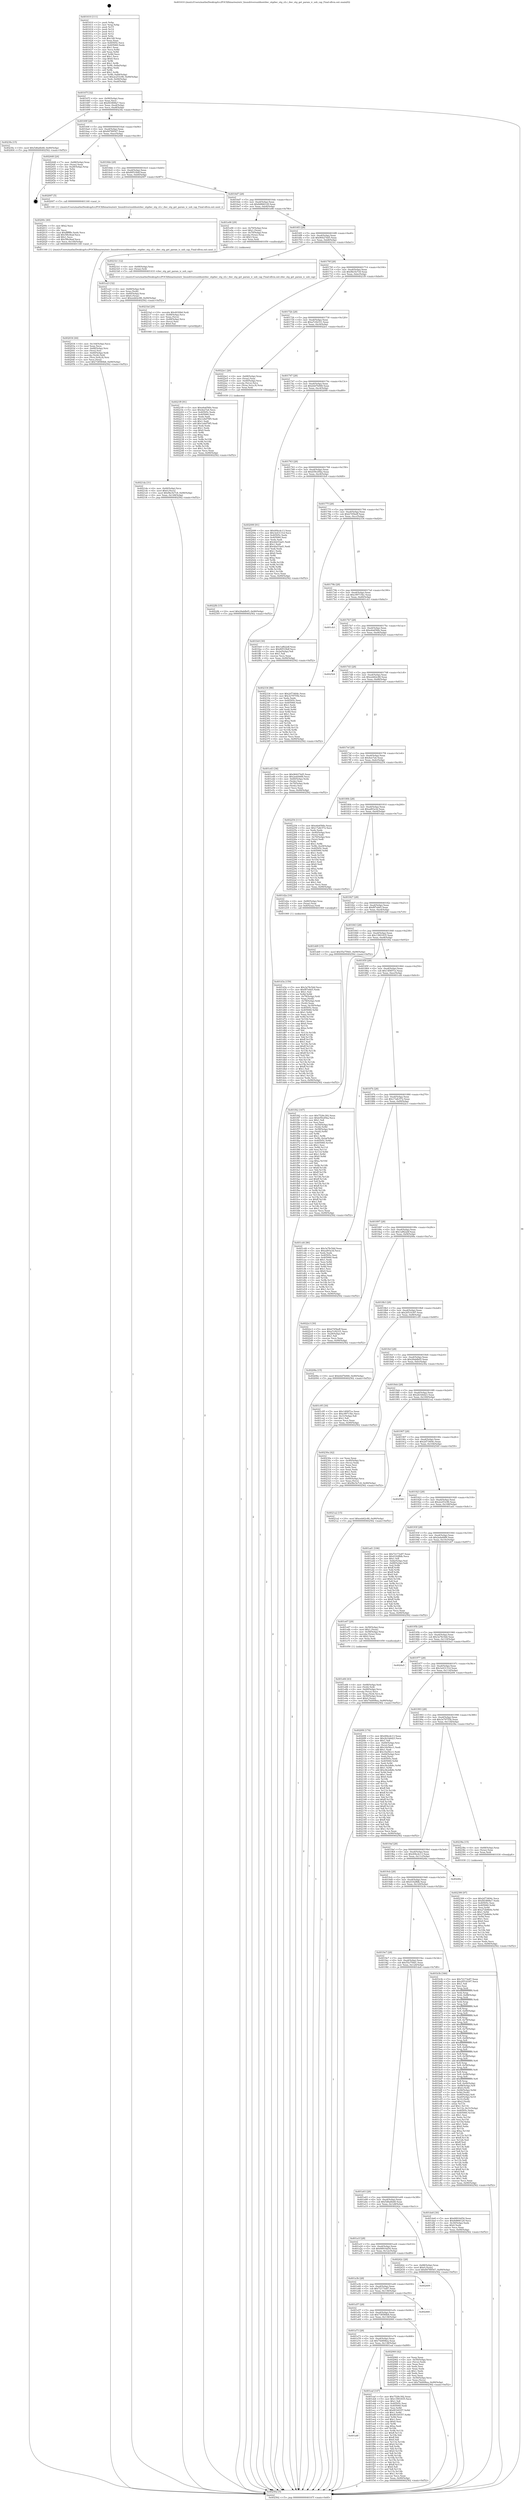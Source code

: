 digraph "0x401610" {
  label = "0x401610 (/mnt/c/Users/mathe/Desktop/tcc/POCII/binaries/extr_linuxdriversusbhostdwc_otgdwc_otg_cil.c_dwc_otg_get_param_ic_usb_cap_Final-ollvm.out::main(0))"
  labelloc = "t"
  node[shape=record]

  Entry [label="",width=0.3,height=0.3,shape=circle,fillcolor=black,style=filled]
  "0x40167f" [label="{
     0x40167f [32]\l
     | [instrs]\l
     &nbsp;&nbsp;0x40167f \<+6\>: mov -0x90(%rbp),%eax\l
     &nbsp;&nbsp;0x401685 \<+2\>: mov %eax,%ecx\l
     &nbsp;&nbsp;0x401687 \<+6\>: sub $0x843808a7,%ecx\l
     &nbsp;&nbsp;0x40168d \<+6\>: mov %eax,-0xa4(%rbp)\l
     &nbsp;&nbsp;0x401693 \<+6\>: mov %ecx,-0xa8(%rbp)\l
     &nbsp;&nbsp;0x401699 \<+6\>: je 00000000004023fa \<main+0xdea\>\l
  }"]
  "0x4023fa" [label="{
     0x4023fa [15]\l
     | [instrs]\l
     &nbsp;&nbsp;0x4023fa \<+10\>: movl $0x5d6a6b48,-0x90(%rbp)\l
     &nbsp;&nbsp;0x402404 \<+5\>: jmp 0000000000402562 \<main+0xf52\>\l
  }"]
  "0x40169f" [label="{
     0x40169f [28]\l
     | [instrs]\l
     &nbsp;&nbsp;0x40169f \<+5\>: jmp 00000000004016a4 \<main+0x94\>\l
     &nbsp;&nbsp;0x4016a4 \<+6\>: mov -0xa4(%rbp),%eax\l
     &nbsp;&nbsp;0x4016aa \<+5\>: sub $0x84789547,%eax\l
     &nbsp;&nbsp;0x4016af \<+6\>: mov %eax,-0xac(%rbp)\l
     &nbsp;&nbsp;0x4016b5 \<+6\>: je 0000000000402448 \<main+0xe38\>\l
  }"]
  Exit [label="",width=0.3,height=0.3,shape=circle,fillcolor=black,style=filled,peripheries=2]
  "0x402448" [label="{
     0x402448 [24]\l
     | [instrs]\l
     &nbsp;&nbsp;0x402448 \<+7\>: mov -0x88(%rbp),%rax\l
     &nbsp;&nbsp;0x40244f \<+2\>: mov (%rax),%eax\l
     &nbsp;&nbsp;0x402451 \<+4\>: lea -0x28(%rbp),%rsp\l
     &nbsp;&nbsp;0x402455 \<+1\>: pop %rbx\l
     &nbsp;&nbsp;0x402456 \<+2\>: pop %r12\l
     &nbsp;&nbsp;0x402458 \<+2\>: pop %r13\l
     &nbsp;&nbsp;0x40245a \<+2\>: pop %r14\l
     &nbsp;&nbsp;0x40245c \<+2\>: pop %r15\l
     &nbsp;&nbsp;0x40245e \<+1\>: pop %rbp\l
     &nbsp;&nbsp;0x40245f \<+1\>: ret\l
  }"]
  "0x4016bb" [label="{
     0x4016bb [28]\l
     | [instrs]\l
     &nbsp;&nbsp;0x4016bb \<+5\>: jmp 00000000004016c0 \<main+0xb0\>\l
     &nbsp;&nbsp;0x4016c0 \<+6\>: mov -0xa4(%rbp),%eax\l
     &nbsp;&nbsp;0x4016c6 \<+5\>: sub $0x8951f4df,%eax\l
     &nbsp;&nbsp;0x4016cb \<+6\>: mov %eax,-0xb0(%rbp)\l
     &nbsp;&nbsp;0x4016d1 \<+6\>: je 0000000000402007 \<main+0x9f7\>\l
  }"]
  "0x402399" [label="{
     0x402399 [97]\l
     | [instrs]\l
     &nbsp;&nbsp;0x402399 \<+5\>: mov $0x2d73404c,%ecx\l
     &nbsp;&nbsp;0x40239e \<+5\>: mov $0x843808a7,%edx\l
     &nbsp;&nbsp;0x4023a3 \<+7\>: mov 0x40505c,%esi\l
     &nbsp;&nbsp;0x4023aa \<+8\>: mov 0x405060,%r8d\l
     &nbsp;&nbsp;0x4023b2 \<+3\>: mov %esi,%r9d\l
     &nbsp;&nbsp;0x4023b5 \<+7\>: add $0x272b8b0e,%r9d\l
     &nbsp;&nbsp;0x4023bc \<+4\>: sub $0x1,%r9d\l
     &nbsp;&nbsp;0x4023c0 \<+7\>: sub $0x272b8b0e,%r9d\l
     &nbsp;&nbsp;0x4023c7 \<+4\>: imul %r9d,%esi\l
     &nbsp;&nbsp;0x4023cb \<+3\>: and $0x1,%esi\l
     &nbsp;&nbsp;0x4023ce \<+3\>: cmp $0x0,%esi\l
     &nbsp;&nbsp;0x4023d1 \<+4\>: sete %r10b\l
     &nbsp;&nbsp;0x4023d5 \<+4\>: cmp $0xa,%r8d\l
     &nbsp;&nbsp;0x4023d9 \<+4\>: setl %r11b\l
     &nbsp;&nbsp;0x4023dd \<+3\>: mov %r10b,%bl\l
     &nbsp;&nbsp;0x4023e0 \<+3\>: and %r11b,%bl\l
     &nbsp;&nbsp;0x4023e3 \<+3\>: xor %r11b,%r10b\l
     &nbsp;&nbsp;0x4023e6 \<+3\>: or %r10b,%bl\l
     &nbsp;&nbsp;0x4023e9 \<+3\>: test $0x1,%bl\l
     &nbsp;&nbsp;0x4023ec \<+3\>: cmovne %edx,%ecx\l
     &nbsp;&nbsp;0x4023ef \<+6\>: mov %ecx,-0x90(%rbp)\l
     &nbsp;&nbsp;0x4023f5 \<+5\>: jmp 0000000000402562 \<main+0xf52\>\l
  }"]
  "0x402007" [label="{
     0x402007 [5]\l
     | [instrs]\l
     &nbsp;&nbsp;0x402007 \<+5\>: call 0000000000401160 \<next_i\>\l
     | [calls]\l
     &nbsp;&nbsp;0x401160 \{1\} (/mnt/c/Users/mathe/Desktop/tcc/POCII/binaries/extr_linuxdriversusbhostdwc_otgdwc_otg_cil.c_dwc_otg_get_param_ic_usb_cap_Final-ollvm.out::next_i)\l
  }"]
  "0x4016d7" [label="{
     0x4016d7 [28]\l
     | [instrs]\l
     &nbsp;&nbsp;0x4016d7 \<+5\>: jmp 00000000004016dc \<main+0xcc\>\l
     &nbsp;&nbsp;0x4016dc \<+6\>: mov -0xa4(%rbp),%eax\l
     &nbsp;&nbsp;0x4016e2 \<+5\>: sub $0x8d866129,%eax\l
     &nbsp;&nbsp;0x4016e7 \<+6\>: mov %eax,-0xb4(%rbp)\l
     &nbsp;&nbsp;0x4016ed \<+6\>: je 0000000000401e06 \<main+0x7f6\>\l
  }"]
  "0x4022fb" [label="{
     0x4022fb [15]\l
     | [instrs]\l
     &nbsp;&nbsp;0x4022fb \<+10\>: movl $0x29abfb05,-0x90(%rbp)\l
     &nbsp;&nbsp;0x402305 \<+5\>: jmp 0000000000402562 \<main+0xf52\>\l
  }"]
  "0x401e06" [label="{
     0x401e06 [29]\l
     | [instrs]\l
     &nbsp;&nbsp;0x401e06 \<+4\>: mov -0x70(%rbp),%rax\l
     &nbsp;&nbsp;0x401e0a \<+6\>: movl $0x1,(%rax)\l
     &nbsp;&nbsp;0x401e10 \<+4\>: mov -0x70(%rbp),%rax\l
     &nbsp;&nbsp;0x401e14 \<+3\>: movslq (%rax),%rax\l
     &nbsp;&nbsp;0x401e17 \<+4\>: shl $0x3,%rax\l
     &nbsp;&nbsp;0x401e1b \<+3\>: mov %rax,%rdi\l
     &nbsp;&nbsp;0x401e1e \<+5\>: call 0000000000401050 \<malloc@plt\>\l
     | [calls]\l
     &nbsp;&nbsp;0x401050 \{1\} (unknown)\l
  }"]
  "0x4016f3" [label="{
     0x4016f3 [28]\l
     | [instrs]\l
     &nbsp;&nbsp;0x4016f3 \<+5\>: jmp 00000000004016f8 \<main+0xe8\>\l
     &nbsp;&nbsp;0x4016f8 \<+6\>: mov -0xa4(%rbp),%eax\l
     &nbsp;&nbsp;0x4016fe \<+5\>: sub $0x964274d5,%eax\l
     &nbsp;&nbsp;0x401703 \<+6\>: mov %eax,-0xb8(%rbp)\l
     &nbsp;&nbsp;0x401709 \<+6\>: je 00000000004021b1 \<main+0xba1\>\l
  }"]
  "0x4021da" [label="{
     0x4021da [31]\l
     | [instrs]\l
     &nbsp;&nbsp;0x4021da \<+4\>: mov -0x40(%rbp),%rcx\l
     &nbsp;&nbsp;0x4021de \<+6\>: movl $0x0,(%rcx)\l
     &nbsp;&nbsp;0x4021e4 \<+10\>: movl $0x9bc5e7c8,-0x90(%rbp)\l
     &nbsp;&nbsp;0x4021ee \<+6\>: mov %eax,-0x148(%rbp)\l
     &nbsp;&nbsp;0x4021f4 \<+5\>: jmp 0000000000402562 \<main+0xf52\>\l
  }"]
  "0x4021b1" [label="{
     0x4021b1 [12]\l
     | [instrs]\l
     &nbsp;&nbsp;0x4021b1 \<+4\>: mov -0x68(%rbp),%rax\l
     &nbsp;&nbsp;0x4021b5 \<+3\>: mov (%rax),%rdi\l
     &nbsp;&nbsp;0x4021b8 \<+5\>: call 0000000000401410 \<dwc_otg_get_param_ic_usb_cap\>\l
     | [calls]\l
     &nbsp;&nbsp;0x401410 \{1\} (/mnt/c/Users/mathe/Desktop/tcc/POCII/binaries/extr_linuxdriversusbhostdwc_otgdwc_otg_cil.c_dwc_otg_get_param_ic_usb_cap_Final-ollvm.out::dwc_otg_get_param_ic_usb_cap)\l
  }"]
  "0x40170f" [label="{
     0x40170f [28]\l
     | [instrs]\l
     &nbsp;&nbsp;0x40170f \<+5\>: jmp 0000000000401714 \<main+0x104\>\l
     &nbsp;&nbsp;0x401714 \<+6\>: mov -0xa4(%rbp),%eax\l
     &nbsp;&nbsp;0x40171a \<+5\>: sub $0x9bc5e7c8,%eax\l
     &nbsp;&nbsp;0x40171f \<+6\>: mov %eax,-0xbc(%rbp)\l
     &nbsp;&nbsp;0x401725 \<+6\>: je 00000000004021f9 \<main+0xbe9\>\l
  }"]
  "0x4021bd" [label="{
     0x4021bd [29]\l
     | [instrs]\l
     &nbsp;&nbsp;0x4021bd \<+10\>: movabs $0x4030b6,%rdi\l
     &nbsp;&nbsp;0x4021c7 \<+4\>: mov -0x48(%rbp),%rcx\l
     &nbsp;&nbsp;0x4021cb \<+2\>: mov %eax,(%rcx)\l
     &nbsp;&nbsp;0x4021cd \<+4\>: mov -0x48(%rbp),%rcx\l
     &nbsp;&nbsp;0x4021d1 \<+2\>: mov (%rcx),%esi\l
     &nbsp;&nbsp;0x4021d3 \<+2\>: mov $0x0,%al\l
     &nbsp;&nbsp;0x4021d5 \<+5\>: call 0000000000401040 \<printf@plt\>\l
     | [calls]\l
     &nbsp;&nbsp;0x401040 \{1\} (unknown)\l
  }"]
  "0x4021f9" [label="{
     0x4021f9 [91]\l
     | [instrs]\l
     &nbsp;&nbsp;0x4021f9 \<+5\>: mov $0xe6a656fe,%eax\l
     &nbsp;&nbsp;0x4021fe \<+5\>: mov $0x4ee7a4,%ecx\l
     &nbsp;&nbsp;0x402203 \<+7\>: mov 0x40505c,%edx\l
     &nbsp;&nbsp;0x40220a \<+7\>: mov 0x405060,%esi\l
     &nbsp;&nbsp;0x402211 \<+2\>: mov %edx,%edi\l
     &nbsp;&nbsp;0x402213 \<+6\>: sub $0x1e6d79f5,%edi\l
     &nbsp;&nbsp;0x402219 \<+3\>: sub $0x1,%edi\l
     &nbsp;&nbsp;0x40221c \<+6\>: add $0x1e6d79f5,%edi\l
     &nbsp;&nbsp;0x402222 \<+3\>: imul %edi,%edx\l
     &nbsp;&nbsp;0x402225 \<+3\>: and $0x1,%edx\l
     &nbsp;&nbsp;0x402228 \<+3\>: cmp $0x0,%edx\l
     &nbsp;&nbsp;0x40222b \<+4\>: sete %r8b\l
     &nbsp;&nbsp;0x40222f \<+3\>: cmp $0xa,%esi\l
     &nbsp;&nbsp;0x402232 \<+4\>: setl %r9b\l
     &nbsp;&nbsp;0x402236 \<+3\>: mov %r8b,%r10b\l
     &nbsp;&nbsp;0x402239 \<+3\>: and %r9b,%r10b\l
     &nbsp;&nbsp;0x40223c \<+3\>: xor %r9b,%r8b\l
     &nbsp;&nbsp;0x40223f \<+3\>: or %r8b,%r10b\l
     &nbsp;&nbsp;0x402242 \<+4\>: test $0x1,%r10b\l
     &nbsp;&nbsp;0x402246 \<+3\>: cmovne %ecx,%eax\l
     &nbsp;&nbsp;0x402249 \<+6\>: mov %eax,-0x90(%rbp)\l
     &nbsp;&nbsp;0x40224f \<+5\>: jmp 0000000000402562 \<main+0xf52\>\l
  }"]
  "0x40172b" [label="{
     0x40172b [28]\l
     | [instrs]\l
     &nbsp;&nbsp;0x40172b \<+5\>: jmp 0000000000401730 \<main+0x120\>\l
     &nbsp;&nbsp;0x401730 \<+6\>: mov -0xa4(%rbp),%eax\l
     &nbsp;&nbsp;0x401736 \<+5\>: sub $0xa7c92331,%eax\l
     &nbsp;&nbsp;0x40173b \<+6\>: mov %eax,-0xc0(%rbp)\l
     &nbsp;&nbsp;0x401741 \<+6\>: je 00000000004022e1 \<main+0xcd1\>\l
  }"]
  "0x402034" [label="{
     0x402034 [44]\l
     | [instrs]\l
     &nbsp;&nbsp;0x402034 \<+6\>: mov -0x144(%rbp),%ecx\l
     &nbsp;&nbsp;0x40203a \<+3\>: imul %eax,%ecx\l
     &nbsp;&nbsp;0x40203d \<+4\>: mov -0x68(%rbp),%rsi\l
     &nbsp;&nbsp;0x402041 \<+3\>: mov (%rsi),%rsi\l
     &nbsp;&nbsp;0x402044 \<+4\>: mov -0x60(%rbp),%rdi\l
     &nbsp;&nbsp;0x402048 \<+3\>: movslq (%rdi),%rdi\l
     &nbsp;&nbsp;0x40204b \<+4\>: mov (%rsi,%rdi,8),%rsi\l
     &nbsp;&nbsp;0x40204f \<+2\>: mov %ecx,(%rsi)\l
     &nbsp;&nbsp;0x402051 \<+10\>: movl $0x738580b8,-0x90(%rbp)\l
     &nbsp;&nbsp;0x40205b \<+5\>: jmp 0000000000402562 \<main+0xf52\>\l
  }"]
  "0x4022e1" [label="{
     0x4022e1 [26]\l
     | [instrs]\l
     &nbsp;&nbsp;0x4022e1 \<+4\>: mov -0x68(%rbp),%rax\l
     &nbsp;&nbsp;0x4022e5 \<+3\>: mov (%rax),%rax\l
     &nbsp;&nbsp;0x4022e8 \<+4\>: mov -0x40(%rbp),%rcx\l
     &nbsp;&nbsp;0x4022ec \<+3\>: movslq (%rcx),%rcx\l
     &nbsp;&nbsp;0x4022ef \<+4\>: mov (%rax,%rcx,8),%rax\l
     &nbsp;&nbsp;0x4022f3 \<+3\>: mov %rax,%rdi\l
     &nbsp;&nbsp;0x4022f6 \<+5\>: call 0000000000401030 \<free@plt\>\l
     | [calls]\l
     &nbsp;&nbsp;0x401030 \{1\} (unknown)\l
  }"]
  "0x401747" [label="{
     0x401747 [28]\l
     | [instrs]\l
     &nbsp;&nbsp;0x401747 \<+5\>: jmp 000000000040174c \<main+0x13c\>\l
     &nbsp;&nbsp;0x40174c \<+6\>: mov -0xa4(%rbp),%eax\l
     &nbsp;&nbsp;0x401752 \<+5\>: sub $0xb4d7b068,%eax\l
     &nbsp;&nbsp;0x401757 \<+6\>: mov %eax,-0xc4(%rbp)\l
     &nbsp;&nbsp;0x40175d \<+6\>: je 0000000000402099 \<main+0xa89\>\l
  }"]
  "0x40200c" [label="{
     0x40200c [40]\l
     | [instrs]\l
     &nbsp;&nbsp;0x40200c \<+5\>: mov $0x2,%ecx\l
     &nbsp;&nbsp;0x402011 \<+1\>: cltd\l
     &nbsp;&nbsp;0x402012 \<+2\>: idiv %ecx\l
     &nbsp;&nbsp;0x402014 \<+6\>: imul $0xfffffffe,%edx,%ecx\l
     &nbsp;&nbsp;0x40201a \<+6\>: add $0x5f6c8eaf,%ecx\l
     &nbsp;&nbsp;0x402020 \<+3\>: add $0x1,%ecx\l
     &nbsp;&nbsp;0x402023 \<+6\>: sub $0x5f6c8eaf,%ecx\l
     &nbsp;&nbsp;0x402029 \<+6\>: mov %ecx,-0x144(%rbp)\l
     &nbsp;&nbsp;0x40202f \<+5\>: call 0000000000401160 \<next_i\>\l
     | [calls]\l
     &nbsp;&nbsp;0x401160 \{1\} (/mnt/c/Users/mathe/Desktop/tcc/POCII/binaries/extr_linuxdriversusbhostdwc_otgdwc_otg_cil.c_dwc_otg_get_param_ic_usb_cap_Final-ollvm.out::next_i)\l
  }"]
  "0x402099" [label="{
     0x402099 [91]\l
     | [instrs]\l
     &nbsp;&nbsp;0x402099 \<+5\>: mov $0x40bcdc13,%eax\l
     &nbsp;&nbsp;0x40209e \<+5\>: mov $0x3e43131d,%ecx\l
     &nbsp;&nbsp;0x4020a3 \<+7\>: mov 0x40505c,%edx\l
     &nbsp;&nbsp;0x4020aa \<+7\>: mov 0x405060,%esi\l
     &nbsp;&nbsp;0x4020b1 \<+2\>: mov %edx,%edi\l
     &nbsp;&nbsp;0x4020b3 \<+6\>: sub $0x4de53ad1,%edi\l
     &nbsp;&nbsp;0x4020b9 \<+3\>: sub $0x1,%edi\l
     &nbsp;&nbsp;0x4020bc \<+6\>: add $0x4de53ad1,%edi\l
     &nbsp;&nbsp;0x4020c2 \<+3\>: imul %edi,%edx\l
     &nbsp;&nbsp;0x4020c5 \<+3\>: and $0x1,%edx\l
     &nbsp;&nbsp;0x4020c8 \<+3\>: cmp $0x0,%edx\l
     &nbsp;&nbsp;0x4020cb \<+4\>: sete %r8b\l
     &nbsp;&nbsp;0x4020cf \<+3\>: cmp $0xa,%esi\l
     &nbsp;&nbsp;0x4020d2 \<+4\>: setl %r9b\l
     &nbsp;&nbsp;0x4020d6 \<+3\>: mov %r8b,%r10b\l
     &nbsp;&nbsp;0x4020d9 \<+3\>: and %r9b,%r10b\l
     &nbsp;&nbsp;0x4020dc \<+3\>: xor %r9b,%r8b\l
     &nbsp;&nbsp;0x4020df \<+3\>: or %r8b,%r10b\l
     &nbsp;&nbsp;0x4020e2 \<+4\>: test $0x1,%r10b\l
     &nbsp;&nbsp;0x4020e6 \<+3\>: cmovne %ecx,%eax\l
     &nbsp;&nbsp;0x4020e9 \<+6\>: mov %eax,-0x90(%rbp)\l
     &nbsp;&nbsp;0x4020ef \<+5\>: jmp 0000000000402562 \<main+0xf52\>\l
  }"]
  "0x401763" [label="{
     0x401763 [28]\l
     | [instrs]\l
     &nbsp;&nbsp;0x401763 \<+5\>: jmp 0000000000401768 \<main+0x158\>\l
     &nbsp;&nbsp;0x401768 \<+6\>: mov -0xa4(%rbp),%eax\l
     &nbsp;&nbsp;0x40176e \<+5\>: sub $0xb59cd5ba,%eax\l
     &nbsp;&nbsp;0x401773 \<+6\>: mov %eax,-0xc8(%rbp)\l
     &nbsp;&nbsp;0x401779 \<+6\>: je 0000000000401fe9 \<main+0x9d9\>\l
  }"]
  "0x401a8f" [label="{
     0x401a8f\l
  }", style=dashed]
  "0x401fe9" [label="{
     0x401fe9 [30]\l
     | [instrs]\l
     &nbsp;&nbsp;0x401fe9 \<+5\>: mov $0x1af822df,%eax\l
     &nbsp;&nbsp;0x401fee \<+5\>: mov $0x8951f4df,%ecx\l
     &nbsp;&nbsp;0x401ff3 \<+3\>: mov -0x2a(%rbp),%dl\l
     &nbsp;&nbsp;0x401ff6 \<+3\>: test $0x1,%dl\l
     &nbsp;&nbsp;0x401ff9 \<+3\>: cmovne %ecx,%eax\l
     &nbsp;&nbsp;0x401ffc \<+6\>: mov %eax,-0x90(%rbp)\l
     &nbsp;&nbsp;0x402002 \<+5\>: jmp 0000000000402562 \<main+0xf52\>\l
  }"]
  "0x40177f" [label="{
     0x40177f [28]\l
     | [instrs]\l
     &nbsp;&nbsp;0x40177f \<+5\>: jmp 0000000000401784 \<main+0x174\>\l
     &nbsp;&nbsp;0x401784 \<+6\>: mov -0xa4(%rbp),%eax\l
     &nbsp;&nbsp;0x40178a \<+5\>: sub $0xb745beff,%eax\l
     &nbsp;&nbsp;0x40178f \<+6\>: mov %eax,-0xcc(%rbp)\l
     &nbsp;&nbsp;0x401795 \<+6\>: je 0000000000402334 \<main+0xd24\>\l
  }"]
  "0x401eaf" [label="{
     0x401eaf [147]\l
     | [instrs]\l
     &nbsp;&nbsp;0x401eaf \<+5\>: mov $0x7528c392,%eax\l
     &nbsp;&nbsp;0x401eb4 \<+5\>: mov $0x13901835,%ecx\l
     &nbsp;&nbsp;0x401eb9 \<+2\>: mov $0x1,%dl\l
     &nbsp;&nbsp;0x401ebb \<+7\>: mov 0x40505c,%esi\l
     &nbsp;&nbsp;0x401ec2 \<+7\>: mov 0x405060,%edi\l
     &nbsp;&nbsp;0x401ec9 \<+3\>: mov %esi,%r8d\l
     &nbsp;&nbsp;0x401ecc \<+7\>: add $0xf61b9357,%r8d\l
     &nbsp;&nbsp;0x401ed3 \<+4\>: sub $0x1,%r8d\l
     &nbsp;&nbsp;0x401ed7 \<+7\>: sub $0xf61b9357,%r8d\l
     &nbsp;&nbsp;0x401ede \<+4\>: imul %r8d,%esi\l
     &nbsp;&nbsp;0x401ee2 \<+3\>: and $0x1,%esi\l
     &nbsp;&nbsp;0x401ee5 \<+3\>: cmp $0x0,%esi\l
     &nbsp;&nbsp;0x401ee8 \<+4\>: sete %r9b\l
     &nbsp;&nbsp;0x401eec \<+3\>: cmp $0xa,%edi\l
     &nbsp;&nbsp;0x401eef \<+4\>: setl %r10b\l
     &nbsp;&nbsp;0x401ef3 \<+3\>: mov %r9b,%r11b\l
     &nbsp;&nbsp;0x401ef6 \<+4\>: xor $0xff,%r11b\l
     &nbsp;&nbsp;0x401efa \<+3\>: mov %r10b,%bl\l
     &nbsp;&nbsp;0x401efd \<+3\>: xor $0xff,%bl\l
     &nbsp;&nbsp;0x401f00 \<+3\>: xor $0x0,%dl\l
     &nbsp;&nbsp;0x401f03 \<+3\>: mov %r11b,%r14b\l
     &nbsp;&nbsp;0x401f06 \<+4\>: and $0x0,%r14b\l
     &nbsp;&nbsp;0x401f0a \<+3\>: and %dl,%r9b\l
     &nbsp;&nbsp;0x401f0d \<+3\>: mov %bl,%r15b\l
     &nbsp;&nbsp;0x401f10 \<+4\>: and $0x0,%r15b\l
     &nbsp;&nbsp;0x401f14 \<+3\>: and %dl,%r10b\l
     &nbsp;&nbsp;0x401f17 \<+3\>: or %r9b,%r14b\l
     &nbsp;&nbsp;0x401f1a \<+3\>: or %r10b,%r15b\l
     &nbsp;&nbsp;0x401f1d \<+3\>: xor %r15b,%r14b\l
     &nbsp;&nbsp;0x401f20 \<+3\>: or %bl,%r11b\l
     &nbsp;&nbsp;0x401f23 \<+4\>: xor $0xff,%r11b\l
     &nbsp;&nbsp;0x401f27 \<+3\>: or $0x0,%dl\l
     &nbsp;&nbsp;0x401f2a \<+3\>: and %dl,%r11b\l
     &nbsp;&nbsp;0x401f2d \<+3\>: or %r11b,%r14b\l
     &nbsp;&nbsp;0x401f30 \<+4\>: test $0x1,%r14b\l
     &nbsp;&nbsp;0x401f34 \<+3\>: cmovne %ecx,%eax\l
     &nbsp;&nbsp;0x401f37 \<+6\>: mov %eax,-0x90(%rbp)\l
     &nbsp;&nbsp;0x401f3d \<+5\>: jmp 0000000000402562 \<main+0xf52\>\l
  }"]
  "0x402334" [label="{
     0x402334 [86]\l
     | [instrs]\l
     &nbsp;&nbsp;0x402334 \<+5\>: mov $0x2d73404c,%eax\l
     &nbsp;&nbsp;0x402339 \<+5\>: mov $0x3e79755b,%ecx\l
     &nbsp;&nbsp;0x40233e \<+2\>: xor %edx,%edx\l
     &nbsp;&nbsp;0x402340 \<+7\>: mov 0x40505c,%esi\l
     &nbsp;&nbsp;0x402347 \<+7\>: mov 0x405060,%edi\l
     &nbsp;&nbsp;0x40234e \<+3\>: sub $0x1,%edx\l
     &nbsp;&nbsp;0x402351 \<+3\>: mov %esi,%r8d\l
     &nbsp;&nbsp;0x402354 \<+3\>: add %edx,%r8d\l
     &nbsp;&nbsp;0x402357 \<+4\>: imul %r8d,%esi\l
     &nbsp;&nbsp;0x40235b \<+3\>: and $0x1,%esi\l
     &nbsp;&nbsp;0x40235e \<+3\>: cmp $0x0,%esi\l
     &nbsp;&nbsp;0x402361 \<+4\>: sete %r9b\l
     &nbsp;&nbsp;0x402365 \<+3\>: cmp $0xa,%edi\l
     &nbsp;&nbsp;0x402368 \<+4\>: setl %r10b\l
     &nbsp;&nbsp;0x40236c \<+3\>: mov %r9b,%r11b\l
     &nbsp;&nbsp;0x40236f \<+3\>: and %r10b,%r11b\l
     &nbsp;&nbsp;0x402372 \<+3\>: xor %r10b,%r9b\l
     &nbsp;&nbsp;0x402375 \<+3\>: or %r9b,%r11b\l
     &nbsp;&nbsp;0x402378 \<+4\>: test $0x1,%r11b\l
     &nbsp;&nbsp;0x40237c \<+3\>: cmovne %ecx,%eax\l
     &nbsp;&nbsp;0x40237f \<+6\>: mov %eax,-0x90(%rbp)\l
     &nbsp;&nbsp;0x402385 \<+5\>: jmp 0000000000402562 \<main+0xf52\>\l
  }"]
  "0x40179b" [label="{
     0x40179b [28]\l
     | [instrs]\l
     &nbsp;&nbsp;0x40179b \<+5\>: jmp 00000000004017a0 \<main+0x190\>\l
     &nbsp;&nbsp;0x4017a0 \<+6\>: mov -0xa4(%rbp),%eax\l
     &nbsp;&nbsp;0x4017a6 \<+5\>: sub $0xc99715bc,%eax\l
     &nbsp;&nbsp;0x4017ab \<+6\>: mov %eax,-0xd0(%rbp)\l
     &nbsp;&nbsp;0x4017b1 \<+6\>: je 0000000000401cb3 \<main+0x6a3\>\l
  }"]
  "0x401a73" [label="{
     0x401a73 [28]\l
     | [instrs]\l
     &nbsp;&nbsp;0x401a73 \<+5\>: jmp 0000000000401a78 \<main+0x468\>\l
     &nbsp;&nbsp;0x401a78 \<+6\>: mov -0xa4(%rbp),%eax\l
     &nbsp;&nbsp;0x401a7e \<+5\>: sub $0x74d008ea,%eax\l
     &nbsp;&nbsp;0x401a83 \<+6\>: mov %eax,-0x138(%rbp)\l
     &nbsp;&nbsp;0x401a89 \<+6\>: je 0000000000401eaf \<main+0x89f\>\l
  }"]
  "0x401cb3" [label="{
     0x401cb3\l
  }", style=dashed]
  "0x4017b7" [label="{
     0x4017b7 [28]\l
     | [instrs]\l
     &nbsp;&nbsp;0x4017b7 \<+5\>: jmp 00000000004017bc \<main+0x1ac\>\l
     &nbsp;&nbsp;0x4017bc \<+6\>: mov -0xa4(%rbp),%eax\l
     &nbsp;&nbsp;0x4017c2 \<+5\>: sub $0xe6a656fe,%eax\l
     &nbsp;&nbsp;0x4017c7 \<+6\>: mov %eax,-0xd4(%rbp)\l
     &nbsp;&nbsp;0x4017cd \<+6\>: je 0000000000402524 \<main+0xf14\>\l
  }"]
  "0x402060" [label="{
     0x402060 [42]\l
     | [instrs]\l
     &nbsp;&nbsp;0x402060 \<+2\>: xor %eax,%eax\l
     &nbsp;&nbsp;0x402062 \<+4\>: mov -0x50(%rbp),%rcx\l
     &nbsp;&nbsp;0x402066 \<+2\>: mov (%rcx),%edx\l
     &nbsp;&nbsp;0x402068 \<+2\>: mov %eax,%esi\l
     &nbsp;&nbsp;0x40206a \<+2\>: sub %edx,%esi\l
     &nbsp;&nbsp;0x40206c \<+2\>: mov %eax,%edx\l
     &nbsp;&nbsp;0x40206e \<+3\>: sub $0x1,%edx\l
     &nbsp;&nbsp;0x402071 \<+2\>: add %edx,%esi\l
     &nbsp;&nbsp;0x402073 \<+2\>: sub %esi,%eax\l
     &nbsp;&nbsp;0x402075 \<+4\>: mov -0x50(%rbp),%rcx\l
     &nbsp;&nbsp;0x402079 \<+2\>: mov %eax,(%rcx)\l
     &nbsp;&nbsp;0x40207b \<+10\>: movl $0x74d008ea,-0x90(%rbp)\l
     &nbsp;&nbsp;0x402085 \<+5\>: jmp 0000000000402562 \<main+0xf52\>\l
  }"]
  "0x402524" [label="{
     0x402524\l
  }", style=dashed]
  "0x4017d3" [label="{
     0x4017d3 [28]\l
     | [instrs]\l
     &nbsp;&nbsp;0x4017d3 \<+5\>: jmp 00000000004017d8 \<main+0x1c8\>\l
     &nbsp;&nbsp;0x4017d8 \<+6\>: mov -0xa4(%rbp),%eax\l
     &nbsp;&nbsp;0x4017de \<+5\>: sub $0xeeb62c88,%eax\l
     &nbsp;&nbsp;0x4017e3 \<+6\>: mov %eax,-0xd8(%rbp)\l
     &nbsp;&nbsp;0x4017e9 \<+6\>: je 0000000000401e43 \<main+0x833\>\l
  }"]
  "0x401a57" [label="{
     0x401a57 [28]\l
     | [instrs]\l
     &nbsp;&nbsp;0x401a57 \<+5\>: jmp 0000000000401a5c \<main+0x44c\>\l
     &nbsp;&nbsp;0x401a5c \<+6\>: mov -0xa4(%rbp),%eax\l
     &nbsp;&nbsp;0x401a62 \<+5\>: sub $0x738580b8,%eax\l
     &nbsp;&nbsp;0x401a67 \<+6\>: mov %eax,-0x134(%rbp)\l
     &nbsp;&nbsp;0x401a6d \<+6\>: je 0000000000402060 \<main+0xa50\>\l
  }"]
  "0x401e43" [label="{
     0x401e43 [36]\l
     | [instrs]\l
     &nbsp;&nbsp;0x401e43 \<+5\>: mov $0x964274d5,%eax\l
     &nbsp;&nbsp;0x401e48 \<+5\>: mov $0x2ede84f6,%ecx\l
     &nbsp;&nbsp;0x401e4d \<+4\>: mov -0x60(%rbp),%rdx\l
     &nbsp;&nbsp;0x401e51 \<+2\>: mov (%rdx),%esi\l
     &nbsp;&nbsp;0x401e53 \<+4\>: mov -0x70(%rbp),%rdx\l
     &nbsp;&nbsp;0x401e57 \<+2\>: cmp (%rdx),%esi\l
     &nbsp;&nbsp;0x401e59 \<+3\>: cmovl %ecx,%eax\l
     &nbsp;&nbsp;0x401e5c \<+6\>: mov %eax,-0x90(%rbp)\l
     &nbsp;&nbsp;0x401e62 \<+5\>: jmp 0000000000402562 \<main+0xf52\>\l
  }"]
  "0x4017ef" [label="{
     0x4017ef [28]\l
     | [instrs]\l
     &nbsp;&nbsp;0x4017ef \<+5\>: jmp 00000000004017f4 \<main+0x1e4\>\l
     &nbsp;&nbsp;0x4017f4 \<+6\>: mov -0xa4(%rbp),%eax\l
     &nbsp;&nbsp;0x4017fa \<+5\>: sub $0x4ee7a4,%eax\l
     &nbsp;&nbsp;0x4017ff \<+6\>: mov %eax,-0xdc(%rbp)\l
     &nbsp;&nbsp;0x401805 \<+6\>: je 0000000000402254 \<main+0xc44\>\l
  }"]
  "0x402460" [label="{
     0x402460\l
  }", style=dashed]
  "0x402254" [label="{
     0x402254 [111]\l
     | [instrs]\l
     &nbsp;&nbsp;0x402254 \<+5\>: mov $0xe6a656fe,%eax\l
     &nbsp;&nbsp;0x402259 \<+5\>: mov $0x17a8c572,%ecx\l
     &nbsp;&nbsp;0x40225e \<+2\>: xor %edx,%edx\l
     &nbsp;&nbsp;0x402260 \<+4\>: mov -0x40(%rbp),%rsi\l
     &nbsp;&nbsp;0x402264 \<+2\>: mov (%rsi),%edi\l
     &nbsp;&nbsp;0x402266 \<+4\>: mov -0x70(%rbp),%rsi\l
     &nbsp;&nbsp;0x40226a \<+2\>: cmp (%rsi),%edi\l
     &nbsp;&nbsp;0x40226c \<+4\>: setl %r8b\l
     &nbsp;&nbsp;0x402270 \<+4\>: and $0x1,%r8b\l
     &nbsp;&nbsp;0x402274 \<+4\>: mov %r8b,-0x29(%rbp)\l
     &nbsp;&nbsp;0x402278 \<+7\>: mov 0x40505c,%edi\l
     &nbsp;&nbsp;0x40227f \<+8\>: mov 0x405060,%r9d\l
     &nbsp;&nbsp;0x402287 \<+3\>: sub $0x1,%edx\l
     &nbsp;&nbsp;0x40228a \<+3\>: mov %edi,%r10d\l
     &nbsp;&nbsp;0x40228d \<+3\>: add %edx,%r10d\l
     &nbsp;&nbsp;0x402290 \<+4\>: imul %r10d,%edi\l
     &nbsp;&nbsp;0x402294 \<+3\>: and $0x1,%edi\l
     &nbsp;&nbsp;0x402297 \<+3\>: cmp $0x0,%edi\l
     &nbsp;&nbsp;0x40229a \<+4\>: sete %r8b\l
     &nbsp;&nbsp;0x40229e \<+4\>: cmp $0xa,%r9d\l
     &nbsp;&nbsp;0x4022a2 \<+4\>: setl %r11b\l
     &nbsp;&nbsp;0x4022a6 \<+3\>: mov %r8b,%bl\l
     &nbsp;&nbsp;0x4022a9 \<+3\>: and %r11b,%bl\l
     &nbsp;&nbsp;0x4022ac \<+3\>: xor %r11b,%r8b\l
     &nbsp;&nbsp;0x4022af \<+3\>: or %r8b,%bl\l
     &nbsp;&nbsp;0x4022b2 \<+3\>: test $0x1,%bl\l
     &nbsp;&nbsp;0x4022b5 \<+3\>: cmovne %ecx,%eax\l
     &nbsp;&nbsp;0x4022b8 \<+6\>: mov %eax,-0x90(%rbp)\l
     &nbsp;&nbsp;0x4022be \<+5\>: jmp 0000000000402562 \<main+0xf52\>\l
  }"]
  "0x40180b" [label="{
     0x40180b [28]\l
     | [instrs]\l
     &nbsp;&nbsp;0x40180b \<+5\>: jmp 0000000000401810 \<main+0x200\>\l
     &nbsp;&nbsp;0x401810 \<+6\>: mov -0xa4(%rbp),%eax\l
     &nbsp;&nbsp;0x401816 \<+5\>: sub $0xad93a3d,%eax\l
     &nbsp;&nbsp;0x40181b \<+6\>: mov %eax,-0xe0(%rbp)\l
     &nbsp;&nbsp;0x401821 \<+6\>: je 0000000000401d2a \<main+0x71a\>\l
  }"]
  "0x401a3b" [label="{
     0x401a3b [28]\l
     | [instrs]\l
     &nbsp;&nbsp;0x401a3b \<+5\>: jmp 0000000000401a40 \<main+0x430\>\l
     &nbsp;&nbsp;0x401a40 \<+6\>: mov -0xa4(%rbp),%eax\l
     &nbsp;&nbsp;0x401a46 \<+5\>: sub $0x72173e87,%eax\l
     &nbsp;&nbsp;0x401a4b \<+6\>: mov %eax,-0x130(%rbp)\l
     &nbsp;&nbsp;0x401a51 \<+6\>: je 0000000000402460 \<main+0xe50\>\l
  }"]
  "0x401d2a" [label="{
     0x401d2a [16]\l
     | [instrs]\l
     &nbsp;&nbsp;0x401d2a \<+4\>: mov -0x80(%rbp),%rax\l
     &nbsp;&nbsp;0x401d2e \<+3\>: mov (%rax),%rax\l
     &nbsp;&nbsp;0x401d31 \<+4\>: mov 0x8(%rax),%rdi\l
     &nbsp;&nbsp;0x401d35 \<+5\>: call 0000000000401060 \<atoi@plt\>\l
     | [calls]\l
     &nbsp;&nbsp;0x401060 \{1\} (unknown)\l
  }"]
  "0x401827" [label="{
     0x401827 [28]\l
     | [instrs]\l
     &nbsp;&nbsp;0x401827 \<+5\>: jmp 000000000040182c \<main+0x21c\>\l
     &nbsp;&nbsp;0x40182c \<+6\>: mov -0xa4(%rbp),%eax\l
     &nbsp;&nbsp;0x401832 \<+5\>: sub $0xf87ebb5,%eax\l
     &nbsp;&nbsp;0x401837 \<+6\>: mov %eax,-0xe4(%rbp)\l
     &nbsp;&nbsp;0x40183d \<+6\>: je 0000000000401dd9 \<main+0x7c9\>\l
  }"]
  "0x402409" [label="{
     0x402409\l
  }", style=dashed]
  "0x401dd9" [label="{
     0x401dd9 [15]\l
     | [instrs]\l
     &nbsp;&nbsp;0x401dd9 \<+10\>: movl $0x55a759d1,-0x90(%rbp)\l
     &nbsp;&nbsp;0x401de3 \<+5\>: jmp 0000000000402562 \<main+0xf52\>\l
  }"]
  "0x401843" [label="{
     0x401843 [28]\l
     | [instrs]\l
     &nbsp;&nbsp;0x401843 \<+5\>: jmp 0000000000401848 \<main+0x238\>\l
     &nbsp;&nbsp;0x401848 \<+6\>: mov -0xa4(%rbp),%eax\l
     &nbsp;&nbsp;0x40184e \<+5\>: sub $0x13901835,%eax\l
     &nbsp;&nbsp;0x401853 \<+6\>: mov %eax,-0xe8(%rbp)\l
     &nbsp;&nbsp;0x401859 \<+6\>: je 0000000000401f42 \<main+0x932\>\l
  }"]
  "0x401a1f" [label="{
     0x401a1f [28]\l
     | [instrs]\l
     &nbsp;&nbsp;0x401a1f \<+5\>: jmp 0000000000401a24 \<main+0x414\>\l
     &nbsp;&nbsp;0x401a24 \<+6\>: mov -0xa4(%rbp),%eax\l
     &nbsp;&nbsp;0x401a2a \<+5\>: sub $0x68916d54,%eax\l
     &nbsp;&nbsp;0x401a2f \<+6\>: mov %eax,-0x12c(%rbp)\l
     &nbsp;&nbsp;0x401a35 \<+6\>: je 0000000000402409 \<main+0xdf9\>\l
  }"]
  "0x401f42" [label="{
     0x401f42 [167]\l
     | [instrs]\l
     &nbsp;&nbsp;0x401f42 \<+5\>: mov $0x7528c392,%eax\l
     &nbsp;&nbsp;0x401f47 \<+5\>: mov $0xb59cd5ba,%ecx\l
     &nbsp;&nbsp;0x401f4c \<+2\>: mov $0x1,%dl\l
     &nbsp;&nbsp;0x401f4e \<+2\>: xor %esi,%esi\l
     &nbsp;&nbsp;0x401f50 \<+4\>: mov -0x50(%rbp),%rdi\l
     &nbsp;&nbsp;0x401f54 \<+3\>: mov (%rdi),%r8d\l
     &nbsp;&nbsp;0x401f57 \<+4\>: mov -0x58(%rbp),%rdi\l
     &nbsp;&nbsp;0x401f5b \<+3\>: cmp (%rdi),%r8d\l
     &nbsp;&nbsp;0x401f5e \<+4\>: setl %r9b\l
     &nbsp;&nbsp;0x401f62 \<+4\>: and $0x1,%r9b\l
     &nbsp;&nbsp;0x401f66 \<+4\>: mov %r9b,-0x2a(%rbp)\l
     &nbsp;&nbsp;0x401f6a \<+8\>: mov 0x40505c,%r8d\l
     &nbsp;&nbsp;0x401f72 \<+8\>: mov 0x405060,%r10d\l
     &nbsp;&nbsp;0x401f7a \<+3\>: sub $0x1,%esi\l
     &nbsp;&nbsp;0x401f7d \<+3\>: mov %r8d,%r11d\l
     &nbsp;&nbsp;0x401f80 \<+3\>: add %esi,%r11d\l
     &nbsp;&nbsp;0x401f83 \<+4\>: imul %r11d,%r8d\l
     &nbsp;&nbsp;0x401f87 \<+4\>: and $0x1,%r8d\l
     &nbsp;&nbsp;0x401f8b \<+4\>: cmp $0x0,%r8d\l
     &nbsp;&nbsp;0x401f8f \<+4\>: sete %r9b\l
     &nbsp;&nbsp;0x401f93 \<+4\>: cmp $0xa,%r10d\l
     &nbsp;&nbsp;0x401f97 \<+3\>: setl %bl\l
     &nbsp;&nbsp;0x401f9a \<+3\>: mov %r9b,%r14b\l
     &nbsp;&nbsp;0x401f9d \<+4\>: xor $0xff,%r14b\l
     &nbsp;&nbsp;0x401fa1 \<+3\>: mov %bl,%r15b\l
     &nbsp;&nbsp;0x401fa4 \<+4\>: xor $0xff,%r15b\l
     &nbsp;&nbsp;0x401fa8 \<+3\>: xor $0x1,%dl\l
     &nbsp;&nbsp;0x401fab \<+3\>: mov %r14b,%r12b\l
     &nbsp;&nbsp;0x401fae \<+4\>: and $0xff,%r12b\l
     &nbsp;&nbsp;0x401fb2 \<+3\>: and %dl,%r9b\l
     &nbsp;&nbsp;0x401fb5 \<+3\>: mov %r15b,%r13b\l
     &nbsp;&nbsp;0x401fb8 \<+4\>: and $0xff,%r13b\l
     &nbsp;&nbsp;0x401fbc \<+2\>: and %dl,%bl\l
     &nbsp;&nbsp;0x401fbe \<+3\>: or %r9b,%r12b\l
     &nbsp;&nbsp;0x401fc1 \<+3\>: or %bl,%r13b\l
     &nbsp;&nbsp;0x401fc4 \<+3\>: xor %r13b,%r12b\l
     &nbsp;&nbsp;0x401fc7 \<+3\>: or %r15b,%r14b\l
     &nbsp;&nbsp;0x401fca \<+4\>: xor $0xff,%r14b\l
     &nbsp;&nbsp;0x401fce \<+3\>: or $0x1,%dl\l
     &nbsp;&nbsp;0x401fd1 \<+3\>: and %dl,%r14b\l
     &nbsp;&nbsp;0x401fd4 \<+3\>: or %r14b,%r12b\l
     &nbsp;&nbsp;0x401fd7 \<+4\>: test $0x1,%r12b\l
     &nbsp;&nbsp;0x401fdb \<+3\>: cmovne %ecx,%eax\l
     &nbsp;&nbsp;0x401fde \<+6\>: mov %eax,-0x90(%rbp)\l
     &nbsp;&nbsp;0x401fe4 \<+5\>: jmp 0000000000402562 \<main+0xf52\>\l
  }"]
  "0x40185f" [label="{
     0x40185f [28]\l
     | [instrs]\l
     &nbsp;&nbsp;0x40185f \<+5\>: jmp 0000000000401864 \<main+0x254\>\l
     &nbsp;&nbsp;0x401864 \<+6\>: mov -0xa4(%rbp),%eax\l
     &nbsp;&nbsp;0x40186a \<+5\>: sub $0x14f497ce,%eax\l
     &nbsp;&nbsp;0x40186f \<+6\>: mov %eax,-0xec(%rbp)\l
     &nbsp;&nbsp;0x401875 \<+6\>: je 0000000000401cd4 \<main+0x6c4\>\l
  }"]
  "0x40242c" [label="{
     0x40242c [28]\l
     | [instrs]\l
     &nbsp;&nbsp;0x40242c \<+7\>: mov -0x88(%rbp),%rax\l
     &nbsp;&nbsp;0x402433 \<+6\>: movl $0x0,(%rax)\l
     &nbsp;&nbsp;0x402439 \<+10\>: movl $0x84789547,-0x90(%rbp)\l
     &nbsp;&nbsp;0x402443 \<+5\>: jmp 0000000000402562 \<main+0xf52\>\l
  }"]
  "0x401cd4" [label="{
     0x401cd4 [86]\l
     | [instrs]\l
     &nbsp;&nbsp;0x401cd4 \<+5\>: mov $0x3a78c5dd,%eax\l
     &nbsp;&nbsp;0x401cd9 \<+5\>: mov $0xad93a3d,%ecx\l
     &nbsp;&nbsp;0x401cde \<+2\>: xor %edx,%edx\l
     &nbsp;&nbsp;0x401ce0 \<+7\>: mov 0x40505c,%esi\l
     &nbsp;&nbsp;0x401ce7 \<+7\>: mov 0x405060,%edi\l
     &nbsp;&nbsp;0x401cee \<+3\>: sub $0x1,%edx\l
     &nbsp;&nbsp;0x401cf1 \<+3\>: mov %esi,%r8d\l
     &nbsp;&nbsp;0x401cf4 \<+3\>: add %edx,%r8d\l
     &nbsp;&nbsp;0x401cf7 \<+4\>: imul %r8d,%esi\l
     &nbsp;&nbsp;0x401cfb \<+3\>: and $0x1,%esi\l
     &nbsp;&nbsp;0x401cfe \<+3\>: cmp $0x0,%esi\l
     &nbsp;&nbsp;0x401d01 \<+4\>: sete %r9b\l
     &nbsp;&nbsp;0x401d05 \<+3\>: cmp $0xa,%edi\l
     &nbsp;&nbsp;0x401d08 \<+4\>: setl %r10b\l
     &nbsp;&nbsp;0x401d0c \<+3\>: mov %r9b,%r11b\l
     &nbsp;&nbsp;0x401d0f \<+3\>: and %r10b,%r11b\l
     &nbsp;&nbsp;0x401d12 \<+3\>: xor %r10b,%r9b\l
     &nbsp;&nbsp;0x401d15 \<+3\>: or %r9b,%r11b\l
     &nbsp;&nbsp;0x401d18 \<+4\>: test $0x1,%r11b\l
     &nbsp;&nbsp;0x401d1c \<+3\>: cmovne %ecx,%eax\l
     &nbsp;&nbsp;0x401d1f \<+6\>: mov %eax,-0x90(%rbp)\l
     &nbsp;&nbsp;0x401d25 \<+5\>: jmp 0000000000402562 \<main+0xf52\>\l
  }"]
  "0x40187b" [label="{
     0x40187b [28]\l
     | [instrs]\l
     &nbsp;&nbsp;0x40187b \<+5\>: jmp 0000000000401880 \<main+0x270\>\l
     &nbsp;&nbsp;0x401880 \<+6\>: mov -0xa4(%rbp),%eax\l
     &nbsp;&nbsp;0x401886 \<+5\>: sub $0x17a8c572,%eax\l
     &nbsp;&nbsp;0x40188b \<+6\>: mov %eax,-0xf0(%rbp)\l
     &nbsp;&nbsp;0x401891 \<+6\>: je 00000000004022c3 \<main+0xcb3\>\l
  }"]
  "0x401e84" [label="{
     0x401e84 [43]\l
     | [instrs]\l
     &nbsp;&nbsp;0x401e84 \<+4\>: mov -0x68(%rbp),%rdi\l
     &nbsp;&nbsp;0x401e88 \<+3\>: mov (%rdi),%rdi\l
     &nbsp;&nbsp;0x401e8b \<+4\>: mov -0x60(%rbp),%rcx\l
     &nbsp;&nbsp;0x401e8f \<+3\>: movslq (%rcx),%rcx\l
     &nbsp;&nbsp;0x401e92 \<+4\>: mov %rax,(%rdi,%rcx,8)\l
     &nbsp;&nbsp;0x401e96 \<+4\>: mov -0x50(%rbp),%rax\l
     &nbsp;&nbsp;0x401e9a \<+6\>: movl $0x0,(%rax)\l
     &nbsp;&nbsp;0x401ea0 \<+10\>: movl $0x74d008ea,-0x90(%rbp)\l
     &nbsp;&nbsp;0x401eaa \<+5\>: jmp 0000000000402562 \<main+0xf52\>\l
  }"]
  "0x4022c3" [label="{
     0x4022c3 [30]\l
     | [instrs]\l
     &nbsp;&nbsp;0x4022c3 \<+5\>: mov $0xb745beff,%eax\l
     &nbsp;&nbsp;0x4022c8 \<+5\>: mov $0xa7c92331,%ecx\l
     &nbsp;&nbsp;0x4022cd \<+3\>: mov -0x29(%rbp),%dl\l
     &nbsp;&nbsp;0x4022d0 \<+3\>: test $0x1,%dl\l
     &nbsp;&nbsp;0x4022d3 \<+3\>: cmovne %ecx,%eax\l
     &nbsp;&nbsp;0x4022d6 \<+6\>: mov %eax,-0x90(%rbp)\l
     &nbsp;&nbsp;0x4022dc \<+5\>: jmp 0000000000402562 \<main+0xf52\>\l
  }"]
  "0x401897" [label="{
     0x401897 [28]\l
     | [instrs]\l
     &nbsp;&nbsp;0x401897 \<+5\>: jmp 000000000040189c \<main+0x28c\>\l
     &nbsp;&nbsp;0x40189c \<+6\>: mov -0xa4(%rbp),%eax\l
     &nbsp;&nbsp;0x4018a2 \<+5\>: sub $0x1af822df,%eax\l
     &nbsp;&nbsp;0x4018a7 \<+6\>: mov %eax,-0xf4(%rbp)\l
     &nbsp;&nbsp;0x4018ad \<+6\>: je 000000000040208a \<main+0xa7a\>\l
  }"]
  "0x401e23" [label="{
     0x401e23 [32]\l
     | [instrs]\l
     &nbsp;&nbsp;0x401e23 \<+4\>: mov -0x68(%rbp),%rdi\l
     &nbsp;&nbsp;0x401e27 \<+3\>: mov %rax,(%rdi)\l
     &nbsp;&nbsp;0x401e2a \<+4\>: mov -0x60(%rbp),%rax\l
     &nbsp;&nbsp;0x401e2e \<+6\>: movl $0x0,(%rax)\l
     &nbsp;&nbsp;0x401e34 \<+10\>: movl $0xeeb62c88,-0x90(%rbp)\l
     &nbsp;&nbsp;0x401e3e \<+5\>: jmp 0000000000402562 \<main+0xf52\>\l
  }"]
  "0x40208a" [label="{
     0x40208a [15]\l
     | [instrs]\l
     &nbsp;&nbsp;0x40208a \<+10\>: movl $0xb4d7b068,-0x90(%rbp)\l
     &nbsp;&nbsp;0x402094 \<+5\>: jmp 0000000000402562 \<main+0xf52\>\l
  }"]
  "0x4018b3" [label="{
     0x4018b3 [28]\l
     | [instrs]\l
     &nbsp;&nbsp;0x4018b3 \<+5\>: jmp 00000000004018b8 \<main+0x2a8\>\l
     &nbsp;&nbsp;0x4018b8 \<+6\>: mov -0xa4(%rbp),%eax\l
     &nbsp;&nbsp;0x4018be \<+5\>: sub $0x20516397,%eax\l
     &nbsp;&nbsp;0x4018c3 \<+6\>: mov %eax,-0xf8(%rbp)\l
     &nbsp;&nbsp;0x4018c9 \<+6\>: je 0000000000401c95 \<main+0x685\>\l
  }"]
  "0x401a03" [label="{
     0x401a03 [28]\l
     | [instrs]\l
     &nbsp;&nbsp;0x401a03 \<+5\>: jmp 0000000000401a08 \<main+0x3f8\>\l
     &nbsp;&nbsp;0x401a08 \<+6\>: mov -0xa4(%rbp),%eax\l
     &nbsp;&nbsp;0x401a0e \<+5\>: sub $0x5d6a6b48,%eax\l
     &nbsp;&nbsp;0x401a13 \<+6\>: mov %eax,-0x128(%rbp)\l
     &nbsp;&nbsp;0x401a19 \<+6\>: je 000000000040242c \<main+0xe1c\>\l
  }"]
  "0x401c95" [label="{
     0x401c95 [30]\l
     | [instrs]\l
     &nbsp;&nbsp;0x401c95 \<+5\>: mov $0x14f497ce,%eax\l
     &nbsp;&nbsp;0x401c9a \<+5\>: mov $0xc99715bc,%ecx\l
     &nbsp;&nbsp;0x401c9f \<+3\>: mov -0x31(%rbp),%dl\l
     &nbsp;&nbsp;0x401ca2 \<+3\>: test $0x1,%dl\l
     &nbsp;&nbsp;0x401ca5 \<+3\>: cmovne %ecx,%eax\l
     &nbsp;&nbsp;0x401ca8 \<+6\>: mov %eax,-0x90(%rbp)\l
     &nbsp;&nbsp;0x401cae \<+5\>: jmp 0000000000402562 \<main+0xf52\>\l
  }"]
  "0x4018cf" [label="{
     0x4018cf [28]\l
     | [instrs]\l
     &nbsp;&nbsp;0x4018cf \<+5\>: jmp 00000000004018d4 \<main+0x2c4\>\l
     &nbsp;&nbsp;0x4018d4 \<+6\>: mov -0xa4(%rbp),%eax\l
     &nbsp;&nbsp;0x4018da \<+5\>: sub $0x29abfb05,%eax\l
     &nbsp;&nbsp;0x4018df \<+6\>: mov %eax,-0xfc(%rbp)\l
     &nbsp;&nbsp;0x4018e5 \<+6\>: je 000000000040230a \<main+0xcfa\>\l
  }"]
  "0x401de8" [label="{
     0x401de8 [30]\l
     | [instrs]\l
     &nbsp;&nbsp;0x401de8 \<+5\>: mov $0x68916d54,%eax\l
     &nbsp;&nbsp;0x401ded \<+5\>: mov $0x8d866129,%ecx\l
     &nbsp;&nbsp;0x401df2 \<+3\>: mov -0x30(%rbp),%edx\l
     &nbsp;&nbsp;0x401df5 \<+3\>: cmp $0x0,%edx\l
     &nbsp;&nbsp;0x401df8 \<+3\>: cmove %ecx,%eax\l
     &nbsp;&nbsp;0x401dfb \<+6\>: mov %eax,-0x90(%rbp)\l
     &nbsp;&nbsp;0x401e01 \<+5\>: jmp 0000000000402562 \<main+0xf52\>\l
  }"]
  "0x40230a" [label="{
     0x40230a [42]\l
     | [instrs]\l
     &nbsp;&nbsp;0x40230a \<+2\>: xor %eax,%eax\l
     &nbsp;&nbsp;0x40230c \<+4\>: mov -0x40(%rbp),%rcx\l
     &nbsp;&nbsp;0x402310 \<+2\>: mov (%rcx),%edx\l
     &nbsp;&nbsp;0x402312 \<+2\>: mov %eax,%esi\l
     &nbsp;&nbsp;0x402314 \<+2\>: sub %edx,%esi\l
     &nbsp;&nbsp;0x402316 \<+2\>: mov %eax,%edx\l
     &nbsp;&nbsp;0x402318 \<+3\>: sub $0x1,%edx\l
     &nbsp;&nbsp;0x40231b \<+2\>: add %edx,%esi\l
     &nbsp;&nbsp;0x40231d \<+2\>: sub %esi,%eax\l
     &nbsp;&nbsp;0x40231f \<+4\>: mov -0x40(%rbp),%rcx\l
     &nbsp;&nbsp;0x402323 \<+2\>: mov %eax,(%rcx)\l
     &nbsp;&nbsp;0x402325 \<+10\>: movl $0x9bc5e7c8,-0x90(%rbp)\l
     &nbsp;&nbsp;0x40232f \<+5\>: jmp 0000000000402562 \<main+0xf52\>\l
  }"]
  "0x4018eb" [label="{
     0x4018eb [28]\l
     | [instrs]\l
     &nbsp;&nbsp;0x4018eb \<+5\>: jmp 00000000004018f0 \<main+0x2e0\>\l
     &nbsp;&nbsp;0x4018f0 \<+6\>: mov -0xa4(%rbp),%eax\l
     &nbsp;&nbsp;0x4018f6 \<+5\>: sub $0x2b1b6d23,%eax\l
     &nbsp;&nbsp;0x4018fb \<+6\>: mov %eax,-0x100(%rbp)\l
     &nbsp;&nbsp;0x401901 \<+6\>: je 00000000004021a2 \<main+0xb92\>\l
  }"]
  "0x401d3a" [label="{
     0x401d3a [159]\l
     | [instrs]\l
     &nbsp;&nbsp;0x401d3a \<+5\>: mov $0x3a78c5dd,%ecx\l
     &nbsp;&nbsp;0x401d3f \<+5\>: mov $0xf87ebb5,%edx\l
     &nbsp;&nbsp;0x401d44 \<+3\>: mov $0x1,%sil\l
     &nbsp;&nbsp;0x401d47 \<+3\>: xor %r8d,%r8d\l
     &nbsp;&nbsp;0x401d4a \<+4\>: mov -0x78(%rbp),%rdi\l
     &nbsp;&nbsp;0x401d4e \<+2\>: mov %eax,(%rdi)\l
     &nbsp;&nbsp;0x401d50 \<+4\>: mov -0x78(%rbp),%rdi\l
     &nbsp;&nbsp;0x401d54 \<+2\>: mov (%rdi),%eax\l
     &nbsp;&nbsp;0x401d56 \<+3\>: mov %eax,-0x30(%rbp)\l
     &nbsp;&nbsp;0x401d59 \<+7\>: mov 0x40505c,%eax\l
     &nbsp;&nbsp;0x401d60 \<+8\>: mov 0x405060,%r9d\l
     &nbsp;&nbsp;0x401d68 \<+4\>: sub $0x1,%r8d\l
     &nbsp;&nbsp;0x401d6c \<+3\>: mov %eax,%r10d\l
     &nbsp;&nbsp;0x401d6f \<+3\>: add %r8d,%r10d\l
     &nbsp;&nbsp;0x401d72 \<+4\>: imul %r10d,%eax\l
     &nbsp;&nbsp;0x401d76 \<+3\>: and $0x1,%eax\l
     &nbsp;&nbsp;0x401d79 \<+3\>: cmp $0x0,%eax\l
     &nbsp;&nbsp;0x401d7c \<+4\>: sete %r11b\l
     &nbsp;&nbsp;0x401d80 \<+4\>: cmp $0xa,%r9d\l
     &nbsp;&nbsp;0x401d84 \<+3\>: setl %bl\l
     &nbsp;&nbsp;0x401d87 \<+3\>: mov %r11b,%r14b\l
     &nbsp;&nbsp;0x401d8a \<+4\>: xor $0xff,%r14b\l
     &nbsp;&nbsp;0x401d8e \<+3\>: mov %bl,%r15b\l
     &nbsp;&nbsp;0x401d91 \<+4\>: xor $0xff,%r15b\l
     &nbsp;&nbsp;0x401d95 \<+4\>: xor $0x1,%sil\l
     &nbsp;&nbsp;0x401d99 \<+3\>: mov %r14b,%r12b\l
     &nbsp;&nbsp;0x401d9c \<+4\>: and $0xff,%r12b\l
     &nbsp;&nbsp;0x401da0 \<+3\>: and %sil,%r11b\l
     &nbsp;&nbsp;0x401da3 \<+3\>: mov %r15b,%r13b\l
     &nbsp;&nbsp;0x401da6 \<+4\>: and $0xff,%r13b\l
     &nbsp;&nbsp;0x401daa \<+3\>: and %sil,%bl\l
     &nbsp;&nbsp;0x401dad \<+3\>: or %r11b,%r12b\l
     &nbsp;&nbsp;0x401db0 \<+3\>: or %bl,%r13b\l
     &nbsp;&nbsp;0x401db3 \<+3\>: xor %r13b,%r12b\l
     &nbsp;&nbsp;0x401db6 \<+3\>: or %r15b,%r14b\l
     &nbsp;&nbsp;0x401db9 \<+4\>: xor $0xff,%r14b\l
     &nbsp;&nbsp;0x401dbd \<+4\>: or $0x1,%sil\l
     &nbsp;&nbsp;0x401dc1 \<+3\>: and %sil,%r14b\l
     &nbsp;&nbsp;0x401dc4 \<+3\>: or %r14b,%r12b\l
     &nbsp;&nbsp;0x401dc7 \<+4\>: test $0x1,%r12b\l
     &nbsp;&nbsp;0x401dcb \<+3\>: cmovne %edx,%ecx\l
     &nbsp;&nbsp;0x401dce \<+6\>: mov %ecx,-0x90(%rbp)\l
     &nbsp;&nbsp;0x401dd4 \<+5\>: jmp 0000000000402562 \<main+0xf52\>\l
  }"]
  "0x4021a2" [label="{
     0x4021a2 [15]\l
     | [instrs]\l
     &nbsp;&nbsp;0x4021a2 \<+10\>: movl $0xeeb62c88,-0x90(%rbp)\l
     &nbsp;&nbsp;0x4021ac \<+5\>: jmp 0000000000402562 \<main+0xf52\>\l
  }"]
  "0x401907" [label="{
     0x401907 [28]\l
     | [instrs]\l
     &nbsp;&nbsp;0x401907 \<+5\>: jmp 000000000040190c \<main+0x2fc\>\l
     &nbsp;&nbsp;0x40190c \<+6\>: mov -0xa4(%rbp),%eax\l
     &nbsp;&nbsp;0x401912 \<+5\>: sub $0x2d73404c,%eax\l
     &nbsp;&nbsp;0x401917 \<+6\>: mov %eax,-0x104(%rbp)\l
     &nbsp;&nbsp;0x40191d \<+6\>: je 0000000000402549 \<main+0xf39\>\l
  }"]
  "0x4019e7" [label="{
     0x4019e7 [28]\l
     | [instrs]\l
     &nbsp;&nbsp;0x4019e7 \<+5\>: jmp 00000000004019ec \<main+0x3dc\>\l
     &nbsp;&nbsp;0x4019ec \<+6\>: mov -0xa4(%rbp),%eax\l
     &nbsp;&nbsp;0x4019f2 \<+5\>: sub $0x55a759d1,%eax\l
     &nbsp;&nbsp;0x4019f7 \<+6\>: mov %eax,-0x124(%rbp)\l
     &nbsp;&nbsp;0x4019fd \<+6\>: je 0000000000401de8 \<main+0x7d8\>\l
  }"]
  "0x402549" [label="{
     0x402549\l
  }", style=dashed]
  "0x401923" [label="{
     0x401923 [28]\l
     | [instrs]\l
     &nbsp;&nbsp;0x401923 \<+5\>: jmp 0000000000401928 \<main+0x318\>\l
     &nbsp;&nbsp;0x401928 \<+6\>: mov -0xa4(%rbp),%eax\l
     &nbsp;&nbsp;0x40192e \<+5\>: sub $0x2e253c96,%eax\l
     &nbsp;&nbsp;0x401933 \<+6\>: mov %eax,-0x108(%rbp)\l
     &nbsp;&nbsp;0x401939 \<+6\>: je 0000000000401ad1 \<main+0x4c1\>\l
  }"]
  "0x401b3b" [label="{
     0x401b3b [346]\l
     | [instrs]\l
     &nbsp;&nbsp;0x401b3b \<+5\>: mov $0x72173e87,%eax\l
     &nbsp;&nbsp;0x401b40 \<+5\>: mov $0x20516397,%ecx\l
     &nbsp;&nbsp;0x401b45 \<+2\>: mov $0x1,%dl\l
     &nbsp;&nbsp;0x401b47 \<+2\>: xor %esi,%esi\l
     &nbsp;&nbsp;0x401b49 \<+3\>: mov %rsp,%rdi\l
     &nbsp;&nbsp;0x401b4c \<+4\>: add $0xfffffffffffffff0,%rdi\l
     &nbsp;&nbsp;0x401b50 \<+3\>: mov %rdi,%rsp\l
     &nbsp;&nbsp;0x401b53 \<+7\>: mov %rdi,-0x88(%rbp)\l
     &nbsp;&nbsp;0x401b5a \<+3\>: mov %rsp,%rdi\l
     &nbsp;&nbsp;0x401b5d \<+4\>: add $0xfffffffffffffff0,%rdi\l
     &nbsp;&nbsp;0x401b61 \<+3\>: mov %rdi,%rsp\l
     &nbsp;&nbsp;0x401b64 \<+3\>: mov %rsp,%r8\l
     &nbsp;&nbsp;0x401b67 \<+4\>: add $0xfffffffffffffff0,%r8\l
     &nbsp;&nbsp;0x401b6b \<+3\>: mov %r8,%rsp\l
     &nbsp;&nbsp;0x401b6e \<+4\>: mov %r8,-0x80(%rbp)\l
     &nbsp;&nbsp;0x401b72 \<+3\>: mov %rsp,%r8\l
     &nbsp;&nbsp;0x401b75 \<+4\>: add $0xfffffffffffffff0,%r8\l
     &nbsp;&nbsp;0x401b79 \<+3\>: mov %r8,%rsp\l
     &nbsp;&nbsp;0x401b7c \<+4\>: mov %r8,-0x78(%rbp)\l
     &nbsp;&nbsp;0x401b80 \<+3\>: mov %rsp,%r8\l
     &nbsp;&nbsp;0x401b83 \<+4\>: add $0xfffffffffffffff0,%r8\l
     &nbsp;&nbsp;0x401b87 \<+3\>: mov %r8,%rsp\l
     &nbsp;&nbsp;0x401b8a \<+4\>: mov %r8,-0x70(%rbp)\l
     &nbsp;&nbsp;0x401b8e \<+3\>: mov %rsp,%r8\l
     &nbsp;&nbsp;0x401b91 \<+4\>: add $0xfffffffffffffff0,%r8\l
     &nbsp;&nbsp;0x401b95 \<+3\>: mov %r8,%rsp\l
     &nbsp;&nbsp;0x401b98 \<+4\>: mov %r8,-0x68(%rbp)\l
     &nbsp;&nbsp;0x401b9c \<+3\>: mov %rsp,%r8\l
     &nbsp;&nbsp;0x401b9f \<+4\>: add $0xfffffffffffffff0,%r8\l
     &nbsp;&nbsp;0x401ba3 \<+3\>: mov %r8,%rsp\l
     &nbsp;&nbsp;0x401ba6 \<+4\>: mov %r8,-0x60(%rbp)\l
     &nbsp;&nbsp;0x401baa \<+3\>: mov %rsp,%r8\l
     &nbsp;&nbsp;0x401bad \<+4\>: add $0xfffffffffffffff0,%r8\l
     &nbsp;&nbsp;0x401bb1 \<+3\>: mov %r8,%rsp\l
     &nbsp;&nbsp;0x401bb4 \<+4\>: mov %r8,-0x58(%rbp)\l
     &nbsp;&nbsp;0x401bb8 \<+3\>: mov %rsp,%r8\l
     &nbsp;&nbsp;0x401bbb \<+4\>: add $0xfffffffffffffff0,%r8\l
     &nbsp;&nbsp;0x401bbf \<+3\>: mov %r8,%rsp\l
     &nbsp;&nbsp;0x401bc2 \<+4\>: mov %r8,-0x50(%rbp)\l
     &nbsp;&nbsp;0x401bc6 \<+3\>: mov %rsp,%r8\l
     &nbsp;&nbsp;0x401bc9 \<+4\>: add $0xfffffffffffffff0,%r8\l
     &nbsp;&nbsp;0x401bcd \<+3\>: mov %r8,%rsp\l
     &nbsp;&nbsp;0x401bd0 \<+4\>: mov %r8,-0x48(%rbp)\l
     &nbsp;&nbsp;0x401bd4 \<+3\>: mov %rsp,%r8\l
     &nbsp;&nbsp;0x401bd7 \<+4\>: add $0xfffffffffffffff0,%r8\l
     &nbsp;&nbsp;0x401bdb \<+3\>: mov %r8,%rsp\l
     &nbsp;&nbsp;0x401bde \<+4\>: mov %r8,-0x40(%rbp)\l
     &nbsp;&nbsp;0x401be2 \<+7\>: mov -0x88(%rbp),%r8\l
     &nbsp;&nbsp;0x401be9 \<+7\>: movl $0x0,(%r8)\l
     &nbsp;&nbsp;0x401bf0 \<+7\>: mov -0x94(%rbp),%r9d\l
     &nbsp;&nbsp;0x401bf7 \<+3\>: mov %r9d,(%rdi)\l
     &nbsp;&nbsp;0x401bfa \<+4\>: mov -0x80(%rbp),%r8\l
     &nbsp;&nbsp;0x401bfe \<+7\>: mov -0xa0(%rbp),%r10\l
     &nbsp;&nbsp;0x401c05 \<+3\>: mov %r10,(%r8)\l
     &nbsp;&nbsp;0x401c08 \<+3\>: cmpl $0x2,(%rdi)\l
     &nbsp;&nbsp;0x401c0b \<+4\>: setne %r11b\l
     &nbsp;&nbsp;0x401c0f \<+4\>: and $0x1,%r11b\l
     &nbsp;&nbsp;0x401c13 \<+4\>: mov %r11b,-0x31(%rbp)\l
     &nbsp;&nbsp;0x401c17 \<+7\>: mov 0x40505c,%ebx\l
     &nbsp;&nbsp;0x401c1e \<+8\>: mov 0x405060,%r14d\l
     &nbsp;&nbsp;0x401c26 \<+3\>: sub $0x1,%esi\l
     &nbsp;&nbsp;0x401c29 \<+3\>: mov %ebx,%r15d\l
     &nbsp;&nbsp;0x401c2c \<+3\>: add %esi,%r15d\l
     &nbsp;&nbsp;0x401c2f \<+4\>: imul %r15d,%ebx\l
     &nbsp;&nbsp;0x401c33 \<+3\>: and $0x1,%ebx\l
     &nbsp;&nbsp;0x401c36 \<+3\>: cmp $0x0,%ebx\l
     &nbsp;&nbsp;0x401c39 \<+4\>: sete %r11b\l
     &nbsp;&nbsp;0x401c3d \<+4\>: cmp $0xa,%r14d\l
     &nbsp;&nbsp;0x401c41 \<+4\>: setl %r12b\l
     &nbsp;&nbsp;0x401c45 \<+3\>: mov %r11b,%r13b\l
     &nbsp;&nbsp;0x401c48 \<+4\>: xor $0xff,%r13b\l
     &nbsp;&nbsp;0x401c4c \<+3\>: mov %r12b,%sil\l
     &nbsp;&nbsp;0x401c4f \<+4\>: xor $0xff,%sil\l
     &nbsp;&nbsp;0x401c53 \<+3\>: xor $0x0,%dl\l
     &nbsp;&nbsp;0x401c56 \<+3\>: mov %r13b,%dil\l
     &nbsp;&nbsp;0x401c59 \<+4\>: and $0x0,%dil\l
     &nbsp;&nbsp;0x401c5d \<+3\>: and %dl,%r11b\l
     &nbsp;&nbsp;0x401c60 \<+3\>: mov %sil,%r8b\l
     &nbsp;&nbsp;0x401c63 \<+4\>: and $0x0,%r8b\l
     &nbsp;&nbsp;0x401c67 \<+3\>: and %dl,%r12b\l
     &nbsp;&nbsp;0x401c6a \<+3\>: or %r11b,%dil\l
     &nbsp;&nbsp;0x401c6d \<+3\>: or %r12b,%r8b\l
     &nbsp;&nbsp;0x401c70 \<+3\>: xor %r8b,%dil\l
     &nbsp;&nbsp;0x401c73 \<+3\>: or %sil,%r13b\l
     &nbsp;&nbsp;0x401c76 \<+4\>: xor $0xff,%r13b\l
     &nbsp;&nbsp;0x401c7a \<+3\>: or $0x0,%dl\l
     &nbsp;&nbsp;0x401c7d \<+3\>: and %dl,%r13b\l
     &nbsp;&nbsp;0x401c80 \<+3\>: or %r13b,%dil\l
     &nbsp;&nbsp;0x401c83 \<+4\>: test $0x1,%dil\l
     &nbsp;&nbsp;0x401c87 \<+3\>: cmovne %ecx,%eax\l
     &nbsp;&nbsp;0x401c8a \<+6\>: mov %eax,-0x90(%rbp)\l
     &nbsp;&nbsp;0x401c90 \<+5\>: jmp 0000000000402562 \<main+0xf52\>\l
  }"]
  "0x401ad1" [label="{
     0x401ad1 [106]\l
     | [instrs]\l
     &nbsp;&nbsp;0x401ad1 \<+5\>: mov $0x72173e87,%eax\l
     &nbsp;&nbsp;0x401ad6 \<+5\>: mov $0x4162ffdb,%ecx\l
     &nbsp;&nbsp;0x401adb \<+2\>: mov $0x1,%dl\l
     &nbsp;&nbsp;0x401add \<+7\>: mov -0x8a(%rbp),%sil\l
     &nbsp;&nbsp;0x401ae4 \<+7\>: mov -0x89(%rbp),%dil\l
     &nbsp;&nbsp;0x401aeb \<+3\>: mov %sil,%r8b\l
     &nbsp;&nbsp;0x401aee \<+4\>: xor $0xff,%r8b\l
     &nbsp;&nbsp;0x401af2 \<+3\>: mov %dil,%r9b\l
     &nbsp;&nbsp;0x401af5 \<+4\>: xor $0xff,%r9b\l
     &nbsp;&nbsp;0x401af9 \<+3\>: xor $0x0,%dl\l
     &nbsp;&nbsp;0x401afc \<+3\>: mov %r8b,%r10b\l
     &nbsp;&nbsp;0x401aff \<+4\>: and $0x0,%r10b\l
     &nbsp;&nbsp;0x401b03 \<+3\>: and %dl,%sil\l
     &nbsp;&nbsp;0x401b06 \<+3\>: mov %r9b,%r11b\l
     &nbsp;&nbsp;0x401b09 \<+4\>: and $0x0,%r11b\l
     &nbsp;&nbsp;0x401b0d \<+3\>: and %dl,%dil\l
     &nbsp;&nbsp;0x401b10 \<+3\>: or %sil,%r10b\l
     &nbsp;&nbsp;0x401b13 \<+3\>: or %dil,%r11b\l
     &nbsp;&nbsp;0x401b16 \<+3\>: xor %r11b,%r10b\l
     &nbsp;&nbsp;0x401b19 \<+3\>: or %r9b,%r8b\l
     &nbsp;&nbsp;0x401b1c \<+4\>: xor $0xff,%r8b\l
     &nbsp;&nbsp;0x401b20 \<+3\>: or $0x0,%dl\l
     &nbsp;&nbsp;0x401b23 \<+3\>: and %dl,%r8b\l
     &nbsp;&nbsp;0x401b26 \<+3\>: or %r8b,%r10b\l
     &nbsp;&nbsp;0x401b29 \<+4\>: test $0x1,%r10b\l
     &nbsp;&nbsp;0x401b2d \<+3\>: cmovne %ecx,%eax\l
     &nbsp;&nbsp;0x401b30 \<+6\>: mov %eax,-0x90(%rbp)\l
     &nbsp;&nbsp;0x401b36 \<+5\>: jmp 0000000000402562 \<main+0xf52\>\l
  }"]
  "0x40193f" [label="{
     0x40193f [28]\l
     | [instrs]\l
     &nbsp;&nbsp;0x40193f \<+5\>: jmp 0000000000401944 \<main+0x334\>\l
     &nbsp;&nbsp;0x401944 \<+6\>: mov -0xa4(%rbp),%eax\l
     &nbsp;&nbsp;0x40194a \<+5\>: sub $0x2ede84f6,%eax\l
     &nbsp;&nbsp;0x40194f \<+6\>: mov %eax,-0x10c(%rbp)\l
     &nbsp;&nbsp;0x401955 \<+6\>: je 0000000000401e67 \<main+0x857\>\l
  }"]
  "0x402562" [label="{
     0x402562 [5]\l
     | [instrs]\l
     &nbsp;&nbsp;0x402562 \<+5\>: jmp 000000000040167f \<main+0x6f\>\l
  }"]
  "0x401610" [label="{
     0x401610 [111]\l
     | [instrs]\l
     &nbsp;&nbsp;0x401610 \<+1\>: push %rbp\l
     &nbsp;&nbsp;0x401611 \<+3\>: mov %rsp,%rbp\l
     &nbsp;&nbsp;0x401614 \<+2\>: push %r15\l
     &nbsp;&nbsp;0x401616 \<+2\>: push %r14\l
     &nbsp;&nbsp;0x401618 \<+2\>: push %r13\l
     &nbsp;&nbsp;0x40161a \<+2\>: push %r12\l
     &nbsp;&nbsp;0x40161c \<+1\>: push %rbx\l
     &nbsp;&nbsp;0x40161d \<+7\>: sub $0x148,%rsp\l
     &nbsp;&nbsp;0x401624 \<+2\>: xor %eax,%eax\l
     &nbsp;&nbsp;0x401626 \<+7\>: mov 0x40505c,%ecx\l
     &nbsp;&nbsp;0x40162d \<+7\>: mov 0x405060,%edx\l
     &nbsp;&nbsp;0x401634 \<+3\>: sub $0x1,%eax\l
     &nbsp;&nbsp;0x401637 \<+3\>: mov %ecx,%r8d\l
     &nbsp;&nbsp;0x40163a \<+3\>: add %eax,%r8d\l
     &nbsp;&nbsp;0x40163d \<+4\>: imul %r8d,%ecx\l
     &nbsp;&nbsp;0x401641 \<+3\>: and $0x1,%ecx\l
     &nbsp;&nbsp;0x401644 \<+3\>: cmp $0x0,%ecx\l
     &nbsp;&nbsp;0x401647 \<+4\>: sete %r9b\l
     &nbsp;&nbsp;0x40164b \<+4\>: and $0x1,%r9b\l
     &nbsp;&nbsp;0x40164f \<+7\>: mov %r9b,-0x8a(%rbp)\l
     &nbsp;&nbsp;0x401656 \<+3\>: cmp $0xa,%edx\l
     &nbsp;&nbsp;0x401659 \<+4\>: setl %r9b\l
     &nbsp;&nbsp;0x40165d \<+4\>: and $0x1,%r9b\l
     &nbsp;&nbsp;0x401661 \<+7\>: mov %r9b,-0x89(%rbp)\l
     &nbsp;&nbsp;0x401668 \<+10\>: movl $0x2e253c96,-0x90(%rbp)\l
     &nbsp;&nbsp;0x401672 \<+6\>: mov %edi,-0x94(%rbp)\l
     &nbsp;&nbsp;0x401678 \<+7\>: mov %rsi,-0xa0(%rbp)\l
  }"]
  "0x4019cb" [label="{
     0x4019cb [28]\l
     | [instrs]\l
     &nbsp;&nbsp;0x4019cb \<+5\>: jmp 00000000004019d0 \<main+0x3c0\>\l
     &nbsp;&nbsp;0x4019d0 \<+6\>: mov -0xa4(%rbp),%eax\l
     &nbsp;&nbsp;0x4019d6 \<+5\>: sub $0x4162ffdb,%eax\l
     &nbsp;&nbsp;0x4019db \<+6\>: mov %eax,-0x120(%rbp)\l
     &nbsp;&nbsp;0x4019e1 \<+6\>: je 0000000000401b3b \<main+0x52b\>\l
  }"]
  "0x401e67" [label="{
     0x401e67 [29]\l
     | [instrs]\l
     &nbsp;&nbsp;0x401e67 \<+4\>: mov -0x58(%rbp),%rax\l
     &nbsp;&nbsp;0x401e6b \<+6\>: movl $0x1,(%rax)\l
     &nbsp;&nbsp;0x401e71 \<+4\>: mov -0x58(%rbp),%rax\l
     &nbsp;&nbsp;0x401e75 \<+3\>: movslq (%rax),%rax\l
     &nbsp;&nbsp;0x401e78 \<+4\>: shl $0x2,%rax\l
     &nbsp;&nbsp;0x401e7c \<+3\>: mov %rax,%rdi\l
     &nbsp;&nbsp;0x401e7f \<+5\>: call 0000000000401050 \<malloc@plt\>\l
     | [calls]\l
     &nbsp;&nbsp;0x401050 \{1\} (unknown)\l
  }"]
  "0x40195b" [label="{
     0x40195b [28]\l
     | [instrs]\l
     &nbsp;&nbsp;0x40195b \<+5\>: jmp 0000000000401960 \<main+0x350\>\l
     &nbsp;&nbsp;0x401960 \<+6\>: mov -0xa4(%rbp),%eax\l
     &nbsp;&nbsp;0x401966 \<+5\>: sub $0x3a78c5dd,%eax\l
     &nbsp;&nbsp;0x40196b \<+6\>: mov %eax,-0x110(%rbp)\l
     &nbsp;&nbsp;0x401971 \<+6\>: je 00000000004024a5 \<main+0xe95\>\l
  }"]
  "0x4024fa" [label="{
     0x4024fa\l
  }", style=dashed]
  "0x4024a5" [label="{
     0x4024a5\l
  }", style=dashed]
  "0x401977" [label="{
     0x401977 [28]\l
     | [instrs]\l
     &nbsp;&nbsp;0x401977 \<+5\>: jmp 000000000040197c \<main+0x36c\>\l
     &nbsp;&nbsp;0x40197c \<+6\>: mov -0xa4(%rbp),%eax\l
     &nbsp;&nbsp;0x401982 \<+5\>: sub $0x3e43131d,%eax\l
     &nbsp;&nbsp;0x401987 \<+6\>: mov %eax,-0x114(%rbp)\l
     &nbsp;&nbsp;0x40198d \<+6\>: je 00000000004020f4 \<main+0xae4\>\l
  }"]
  "0x4019af" [label="{
     0x4019af [28]\l
     | [instrs]\l
     &nbsp;&nbsp;0x4019af \<+5\>: jmp 00000000004019b4 \<main+0x3a4\>\l
     &nbsp;&nbsp;0x4019b4 \<+6\>: mov -0xa4(%rbp),%eax\l
     &nbsp;&nbsp;0x4019ba \<+5\>: sub $0x40bcdc13,%eax\l
     &nbsp;&nbsp;0x4019bf \<+6\>: mov %eax,-0x11c(%rbp)\l
     &nbsp;&nbsp;0x4019c5 \<+6\>: je 00000000004024fa \<main+0xeea\>\l
  }"]
  "0x4020f4" [label="{
     0x4020f4 [174]\l
     | [instrs]\l
     &nbsp;&nbsp;0x4020f4 \<+5\>: mov $0x40bcdc13,%eax\l
     &nbsp;&nbsp;0x4020f9 \<+5\>: mov $0x2b1b6d23,%ecx\l
     &nbsp;&nbsp;0x4020fe \<+2\>: mov $0x1,%dl\l
     &nbsp;&nbsp;0x402100 \<+4\>: mov -0x60(%rbp),%rsi\l
     &nbsp;&nbsp;0x402104 \<+2\>: mov (%rsi),%edi\l
     &nbsp;&nbsp;0x402106 \<+6\>: sub $0x16a56cc1,%edi\l
     &nbsp;&nbsp;0x40210c \<+3\>: add $0x1,%edi\l
     &nbsp;&nbsp;0x40210f \<+6\>: add $0x16a56cc1,%edi\l
     &nbsp;&nbsp;0x402115 \<+4\>: mov -0x60(%rbp),%rsi\l
     &nbsp;&nbsp;0x402119 \<+2\>: mov %edi,(%rsi)\l
     &nbsp;&nbsp;0x40211b \<+7\>: mov 0x40505c,%edi\l
     &nbsp;&nbsp;0x402122 \<+8\>: mov 0x405060,%r8d\l
     &nbsp;&nbsp;0x40212a \<+3\>: mov %edi,%r9d\l
     &nbsp;&nbsp;0x40212d \<+7\>: sub $0xc8e2db8c,%r9d\l
     &nbsp;&nbsp;0x402134 \<+4\>: sub $0x1,%r9d\l
     &nbsp;&nbsp;0x402138 \<+7\>: add $0xc8e2db8c,%r9d\l
     &nbsp;&nbsp;0x40213f \<+4\>: imul %r9d,%edi\l
     &nbsp;&nbsp;0x402143 \<+3\>: and $0x1,%edi\l
     &nbsp;&nbsp;0x402146 \<+3\>: cmp $0x0,%edi\l
     &nbsp;&nbsp;0x402149 \<+4\>: sete %r10b\l
     &nbsp;&nbsp;0x40214d \<+4\>: cmp $0xa,%r8d\l
     &nbsp;&nbsp;0x402151 \<+4\>: setl %r11b\l
     &nbsp;&nbsp;0x402155 \<+3\>: mov %r10b,%bl\l
     &nbsp;&nbsp;0x402158 \<+3\>: xor $0xff,%bl\l
     &nbsp;&nbsp;0x40215b \<+3\>: mov %r11b,%r14b\l
     &nbsp;&nbsp;0x40215e \<+4\>: xor $0xff,%r14b\l
     &nbsp;&nbsp;0x402162 \<+3\>: xor $0x1,%dl\l
     &nbsp;&nbsp;0x402165 \<+3\>: mov %bl,%r15b\l
     &nbsp;&nbsp;0x402168 \<+4\>: and $0xff,%r15b\l
     &nbsp;&nbsp;0x40216c \<+3\>: and %dl,%r10b\l
     &nbsp;&nbsp;0x40216f \<+3\>: mov %r14b,%r12b\l
     &nbsp;&nbsp;0x402172 \<+4\>: and $0xff,%r12b\l
     &nbsp;&nbsp;0x402176 \<+3\>: and %dl,%r11b\l
     &nbsp;&nbsp;0x402179 \<+3\>: or %r10b,%r15b\l
     &nbsp;&nbsp;0x40217c \<+3\>: or %r11b,%r12b\l
     &nbsp;&nbsp;0x40217f \<+3\>: xor %r12b,%r15b\l
     &nbsp;&nbsp;0x402182 \<+3\>: or %r14b,%bl\l
     &nbsp;&nbsp;0x402185 \<+3\>: xor $0xff,%bl\l
     &nbsp;&nbsp;0x402188 \<+3\>: or $0x1,%dl\l
     &nbsp;&nbsp;0x40218b \<+2\>: and %dl,%bl\l
     &nbsp;&nbsp;0x40218d \<+3\>: or %bl,%r15b\l
     &nbsp;&nbsp;0x402190 \<+4\>: test $0x1,%r15b\l
     &nbsp;&nbsp;0x402194 \<+3\>: cmovne %ecx,%eax\l
     &nbsp;&nbsp;0x402197 \<+6\>: mov %eax,-0x90(%rbp)\l
     &nbsp;&nbsp;0x40219d \<+5\>: jmp 0000000000402562 \<main+0xf52\>\l
  }"]
  "0x401993" [label="{
     0x401993 [28]\l
     | [instrs]\l
     &nbsp;&nbsp;0x401993 \<+5\>: jmp 0000000000401998 \<main+0x388\>\l
     &nbsp;&nbsp;0x401998 \<+6\>: mov -0xa4(%rbp),%eax\l
     &nbsp;&nbsp;0x40199e \<+5\>: sub $0x3e79755b,%eax\l
     &nbsp;&nbsp;0x4019a3 \<+6\>: mov %eax,-0x118(%rbp)\l
     &nbsp;&nbsp;0x4019a9 \<+6\>: je 000000000040238a \<main+0xd7a\>\l
  }"]
  "0x40238a" [label="{
     0x40238a [15]\l
     | [instrs]\l
     &nbsp;&nbsp;0x40238a \<+4\>: mov -0x68(%rbp),%rax\l
     &nbsp;&nbsp;0x40238e \<+3\>: mov (%rax),%rax\l
     &nbsp;&nbsp;0x402391 \<+3\>: mov %rax,%rdi\l
     &nbsp;&nbsp;0x402394 \<+5\>: call 0000000000401030 \<free@plt\>\l
     | [calls]\l
     &nbsp;&nbsp;0x401030 \{1\} (unknown)\l
  }"]
  Entry -> "0x401610" [label=" 1"]
  "0x40167f" -> "0x4023fa" [label=" 1"]
  "0x40167f" -> "0x40169f" [label=" 36"]
  "0x402448" -> Exit [label=" 1"]
  "0x40169f" -> "0x402448" [label=" 1"]
  "0x40169f" -> "0x4016bb" [label=" 35"]
  "0x40242c" -> "0x402562" [label=" 1"]
  "0x4016bb" -> "0x402007" [label=" 1"]
  "0x4016bb" -> "0x4016d7" [label=" 34"]
  "0x4023fa" -> "0x402562" [label=" 1"]
  "0x4016d7" -> "0x401e06" [label=" 1"]
  "0x4016d7" -> "0x4016f3" [label=" 33"]
  "0x402399" -> "0x402562" [label=" 1"]
  "0x4016f3" -> "0x4021b1" [label=" 1"]
  "0x4016f3" -> "0x40170f" [label=" 32"]
  "0x40238a" -> "0x402399" [label=" 1"]
  "0x40170f" -> "0x4021f9" [label=" 2"]
  "0x40170f" -> "0x40172b" [label=" 30"]
  "0x402334" -> "0x402562" [label=" 1"]
  "0x40172b" -> "0x4022e1" [label=" 1"]
  "0x40172b" -> "0x401747" [label=" 29"]
  "0x40230a" -> "0x402562" [label=" 1"]
  "0x401747" -> "0x402099" [label=" 1"]
  "0x401747" -> "0x401763" [label=" 28"]
  "0x4022fb" -> "0x402562" [label=" 1"]
  "0x401763" -> "0x401fe9" [label=" 2"]
  "0x401763" -> "0x40177f" [label=" 26"]
  "0x4022e1" -> "0x4022fb" [label=" 1"]
  "0x40177f" -> "0x402334" [label=" 1"]
  "0x40177f" -> "0x40179b" [label=" 25"]
  "0x4022c3" -> "0x402562" [label=" 2"]
  "0x40179b" -> "0x401cb3" [label=" 0"]
  "0x40179b" -> "0x4017b7" [label=" 25"]
  "0x4021f9" -> "0x402562" [label=" 2"]
  "0x4017b7" -> "0x402524" [label=" 0"]
  "0x4017b7" -> "0x4017d3" [label=" 25"]
  "0x4021da" -> "0x402562" [label=" 1"]
  "0x4017d3" -> "0x401e43" [label=" 2"]
  "0x4017d3" -> "0x4017ef" [label=" 23"]
  "0x4021b1" -> "0x4021bd" [label=" 1"]
  "0x4017ef" -> "0x402254" [label=" 2"]
  "0x4017ef" -> "0x40180b" [label=" 21"]
  "0x4021a2" -> "0x402562" [label=" 1"]
  "0x40180b" -> "0x401d2a" [label=" 1"]
  "0x40180b" -> "0x401827" [label=" 20"]
  "0x402099" -> "0x402562" [label=" 1"]
  "0x401827" -> "0x401dd9" [label=" 1"]
  "0x401827" -> "0x401843" [label=" 19"]
  "0x40208a" -> "0x402562" [label=" 1"]
  "0x401843" -> "0x401f42" [label=" 2"]
  "0x401843" -> "0x40185f" [label=" 17"]
  "0x402034" -> "0x402562" [label=" 1"]
  "0x40185f" -> "0x401cd4" [label=" 1"]
  "0x40185f" -> "0x40187b" [label=" 16"]
  "0x40200c" -> "0x402034" [label=" 1"]
  "0x40187b" -> "0x4022c3" [label=" 2"]
  "0x40187b" -> "0x401897" [label=" 14"]
  "0x401fe9" -> "0x402562" [label=" 2"]
  "0x401897" -> "0x40208a" [label=" 1"]
  "0x401897" -> "0x4018b3" [label=" 13"]
  "0x401f42" -> "0x402562" [label=" 2"]
  "0x4018b3" -> "0x401c95" [label=" 1"]
  "0x4018b3" -> "0x4018cf" [label=" 12"]
  "0x401eaf" -> "0x402562" [label=" 2"]
  "0x4018cf" -> "0x40230a" [label=" 1"]
  "0x4018cf" -> "0x4018eb" [label=" 11"]
  "0x401a73" -> "0x401a8f" [label=" 0"]
  "0x4018eb" -> "0x4021a2" [label=" 1"]
  "0x4018eb" -> "0x401907" [label=" 10"]
  "0x402254" -> "0x402562" [label=" 2"]
  "0x401907" -> "0x402549" [label=" 0"]
  "0x401907" -> "0x401923" [label=" 10"]
  "0x401a57" -> "0x402060" [label=" 1"]
  "0x401923" -> "0x401ad1" [label=" 1"]
  "0x401923" -> "0x40193f" [label=" 9"]
  "0x401ad1" -> "0x402562" [label=" 1"]
  "0x401610" -> "0x40167f" [label=" 1"]
  "0x402562" -> "0x40167f" [label=" 36"]
  "0x4021bd" -> "0x4021da" [label=" 1"]
  "0x40193f" -> "0x401e67" [label=" 1"]
  "0x40193f" -> "0x40195b" [label=" 8"]
  "0x401a3b" -> "0x402460" [label=" 0"]
  "0x40195b" -> "0x4024a5" [label=" 0"]
  "0x40195b" -> "0x401977" [label=" 8"]
  "0x4020f4" -> "0x402562" [label=" 1"]
  "0x401977" -> "0x4020f4" [label=" 1"]
  "0x401977" -> "0x401993" [label=" 7"]
  "0x401a1f" -> "0x402409" [label=" 0"]
  "0x401993" -> "0x40238a" [label=" 1"]
  "0x401993" -> "0x4019af" [label=" 6"]
  "0x401a1f" -> "0x401a3b" [label=" 3"]
  "0x4019af" -> "0x4024fa" [label=" 0"]
  "0x4019af" -> "0x4019cb" [label=" 6"]
  "0x401a3b" -> "0x401a57" [label=" 3"]
  "0x4019cb" -> "0x401b3b" [label=" 1"]
  "0x4019cb" -> "0x4019e7" [label=" 5"]
  "0x401a57" -> "0x401a73" [label=" 2"]
  "0x401b3b" -> "0x402562" [label=" 1"]
  "0x401c95" -> "0x402562" [label=" 1"]
  "0x401cd4" -> "0x402562" [label=" 1"]
  "0x401d2a" -> "0x401d3a" [label=" 1"]
  "0x401d3a" -> "0x402562" [label=" 1"]
  "0x401dd9" -> "0x402562" [label=" 1"]
  "0x401a73" -> "0x401eaf" [label=" 2"]
  "0x4019e7" -> "0x401de8" [label=" 1"]
  "0x4019e7" -> "0x401a03" [label=" 4"]
  "0x401de8" -> "0x402562" [label=" 1"]
  "0x401e06" -> "0x401e23" [label=" 1"]
  "0x401e23" -> "0x402562" [label=" 1"]
  "0x401e43" -> "0x402562" [label=" 2"]
  "0x401e67" -> "0x401e84" [label=" 1"]
  "0x401e84" -> "0x402562" [label=" 1"]
  "0x402007" -> "0x40200c" [label=" 1"]
  "0x401a03" -> "0x40242c" [label=" 1"]
  "0x401a03" -> "0x401a1f" [label=" 3"]
  "0x402060" -> "0x402562" [label=" 1"]
}

